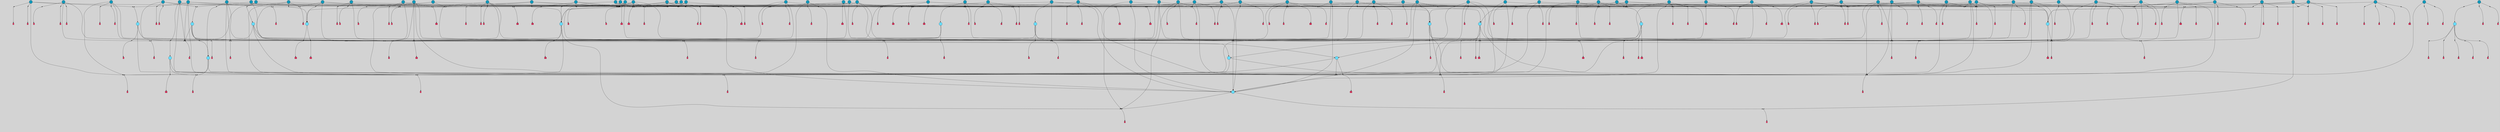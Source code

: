 // File exported with GEGELATI v1.3.1
// On the 2024-04-08 17:21:15
// With the File::TPGGraphDotExporter
digraph{
	graph[pad = "0.212, 0.055" bgcolor = lightgray]
	node[shape=circle style = filled label = ""]
		T3 [fillcolor="#66ddff"]
		T4 [fillcolor="#66ddff"]
		T7 [fillcolor="#66ddff"]
		T9 [fillcolor="#66ddff"]
		T11 [fillcolor="#66ddff"]
		T24 [fillcolor="#66ddff"]
		T27 [fillcolor="#66ddff"]
		T54 [fillcolor="#66ddff"]
		T65 [fillcolor="#66ddff"]
		T82 [fillcolor="#1199bb"]
		T90 [fillcolor="#66ddff"]
		T91 [fillcolor="#1199bb"]
		T95 [fillcolor="#1199bb"]
		T106 [fillcolor="#66ddff"]
		T111 [fillcolor="#1199bb"]
		T116 [fillcolor="#1199bb"]
		T129 [fillcolor="#66ddff"]
		T130 [fillcolor="#66ddff"]
		T131 [fillcolor="#1199bb"]
		T148 [fillcolor="#1199bb"]
		T159 [fillcolor="#1199bb"]
		T164 [fillcolor="#66ddff"]
		T176 [fillcolor="#1199bb"]
		T180 [fillcolor="#1199bb"]
		T184 [fillcolor="#1199bb"]
		T186 [fillcolor="#1199bb"]
		T194 [fillcolor="#1199bb"]
		T195 [fillcolor="#1199bb"]
		T198 [fillcolor="#1199bb"]
		T201 [fillcolor="#1199bb"]
		T202 [fillcolor="#1199bb"]
		T204 [fillcolor="#1199bb"]
		T207 [fillcolor="#66ddff"]
		T210 [fillcolor="#1199bb"]
		T211 [fillcolor="#1199bb"]
		T212 [fillcolor="#66ddff"]
		T213 [fillcolor="#1199bb"]
		T218 [fillcolor="#1199bb"]
		T219 [fillcolor="#1199bb"]
		T220 [fillcolor="#1199bb"]
		T222 [fillcolor="#1199bb"]
		T224 [fillcolor="#1199bb"]
		T225 [fillcolor="#1199bb"]
		T228 [fillcolor="#1199bb"]
		T123 [fillcolor="#1199bb"]
		T229 [fillcolor="#1199bb"]
		T230 [fillcolor="#1199bb"]
		T235 [fillcolor="#1199bb"]
		T236 [fillcolor="#1199bb"]
		T238 [fillcolor="#1199bb"]
		T239 [fillcolor="#1199bb"]
		T240 [fillcolor="#66ddff"]
		T242 [fillcolor="#1199bb"]
		T243 [fillcolor="#1199bb"]
		T245 [fillcolor="#1199bb"]
		T246 [fillcolor="#1199bb"]
		T247 [fillcolor="#1199bb"]
		T248 [fillcolor="#1199bb"]
		T249 [fillcolor="#1199bb"]
		T251 [fillcolor="#1199bb"]
		T252 [fillcolor="#1199bb"]
		T253 [fillcolor="#1199bb"]
		T255 [fillcolor="#1199bb"]
		T256 [fillcolor="#1199bb"]
		T257 [fillcolor="#1199bb"]
		T259 [fillcolor="#1199bb"]
		T260 [fillcolor="#1199bb"]
		T261 [fillcolor="#1199bb"]
		T262 [fillcolor="#1199bb"]
		T263 [fillcolor="#1199bb"]
		T265 [fillcolor="#1199bb"]
		T266 [fillcolor="#1199bb"]
		T267 [fillcolor="#1199bb"]
		T268 [fillcolor="#1199bb"]
		T269 [fillcolor="#1199bb"]
		T270 [fillcolor="#1199bb"]
		T271 [fillcolor="#1199bb"]
		T272 [fillcolor="#1199bb"]
		T273 [fillcolor="#1199bb"]
		T274 [fillcolor="#1199bb"]
		T275 [fillcolor="#1199bb"]
		T276 [fillcolor="#1199bb"]
		T277 [fillcolor="#1199bb"]
		T278 [fillcolor="#1199bb"]
		T279 [fillcolor="#1199bb"]
		T280 [fillcolor="#1199bb"]
		T281 [fillcolor="#1199bb"]
		T282 [fillcolor="#1199bb"]
		T283 [fillcolor="#1199bb"]
		T284 [fillcolor="#1199bb"]
		T285 [fillcolor="#1199bb"]
		T286 [fillcolor="#1199bb"]
		T287 [fillcolor="#1199bb"]
		T288 [fillcolor="#1199bb"]
		T289 [fillcolor="#1199bb"]
		T290 [fillcolor="#1199bb"]
		P1239 [fillcolor="#cccccc" shape=point] //6|
		I1239 [shape=box style=invis label="6|1&2|6#1|7&#92;n10|7&2|0#1|5&#92;n9|4&0|1#2|2&#92;n8|6&0|0#1|0&#92;n"]
		P1239 -> I1239[style=invis]
		A1085 [fillcolor="#ff3366" shape=box margin=0.03 width=0 height=0 label="3"]
		T3 -> P1239 -> A1085
		P1240 [fillcolor="#cccccc" shape=point] //3|
		I1240 [shape=box style=invis label="7|6&2|4#0|2&#92;n10|3&2|7#1|4&#92;n11|6&0|4#0|1&#92;n7|1&0|0#2|6&#92;n7|6&0|3#2|6&#92;n4|0&2|6#0|1&#92;n4|4&2|5#0|2&#92;n4|6&0|4#2|7&#92;n10|0&2|3#1|5&#92;n2|6&0|5#0|2&#92;n1|0&2|3#0|7&#92;n1|6&2|0#0|5&#92;n6|2&0|1#0|7&#92;n9|2&0|3#2|7&#92;n5|3&0|6#0|6&#92;n1|7&2|5#2|3&#92;n8|1&2|7#0|6&#92;n1|0&2|5#2|1&#92;n7|1&2|2#2|5&#92;n7|4&2|6#0|3&#92;n"]
		P1240 -> I1240[style=invis]
		A1086 [fillcolor="#ff3366" shape=box margin=0.03 width=0 height=0 label="4"]
		T3 -> P1240 -> A1086
		P1241 [fillcolor="#cccccc" shape=point] //7|
		I1241 [shape=box style=invis label="0|2&2|4#2|6&#92;n5|3&0|6#0|1&#92;n4|7&2|6#0|5&#92;n7|6&0|7#0|5&#92;n10|7&2|2#1|1&#92;n"]
		P1241 -> I1241[style=invis]
		A1087 [fillcolor="#ff3366" shape=box margin=0.03 width=0 height=0 label="4"]
		T4 -> P1241 -> A1087
		P1242 [fillcolor="#cccccc" shape=point] //0|
		I1242 [shape=box style=invis label="2|5&0|1#0|6&#92;n6|1&2|2#2|7&#92;n8|0&0|3#1|4&#92;n4|3&2|5#2|4&#92;n8|1&2|4#0|0&#92;n6|6&0|1#2|6&#92;n11|7&2|4#2|5&#92;n6|2&2|4#0|2&#92;n8|5&2|4#2|4&#92;n2|1&2|1#2|2&#92;n2|7&2|5#2|6&#92;n9|7&0|5#0|4&#92;n1|2&0|5#2|6&#92;n4|2&2|3#2|7&#92;n3|3&2|1#0|2&#92;n"]
		P1242 -> I1242[style=invis]
		A1088 [fillcolor="#ff3366" shape=box margin=0.03 width=0 height=0 label="5"]
		T4 -> P1242 -> A1088
		P1243 [fillcolor="#cccccc" shape=point] //-3|
		I1243 [shape=box style=invis label="1|6&2|7#0|7&#92;n10|2&0|7#1|3&#92;n9|6&2|7#2|2&#92;n5|3&0|7#0|7&#92;n1|6&2|3#0|0&#92;n2|3&2|3#2|2&#92;n5|1&2|6#0|6&#92;n"]
		P1243 -> I1243[style=invis]
		A1089 [fillcolor="#ff3366" shape=box margin=0.03 width=0 height=0 label="7"]
		T7 -> P1243 -> A1089
		P1244 [fillcolor="#cccccc" shape=point] //5|
		I1244 [shape=box style=invis label="0|5&2|3#0|1&#92;n0|6&2|1#2|4&#92;n6|2&2|6#0|7&#92;n7|4&0|3#0|1&#92;n5|4&0|7#1|6&#92;n9|1&0|5#2|2&#92;n6|3&2|3#1|7&#92;n11|7&2|4#1|6&#92;n2|5&0|1#0|0&#92;n4|7&0|0#0|2&#92;n6|2&0|6#0|0&#92;n2|1&2|6#2|4&#92;n10|0&2|0#1|0&#92;n6|6&2|4#0|6&#92;n"]
		P1244 -> I1244[style=invis]
		A1090 [fillcolor="#ff3366" shape=box margin=0.03 width=0 height=0 label="8"]
		T7 -> P1244 -> A1090
		P1245 [fillcolor="#cccccc" shape=point] //-6|
		I1245 [shape=box style=invis label="11|1&0|7#2|0&#92;n10|4&0|1#1|0&#92;n4|3&2|4#2|1&#92;n0|5&2|0#0|0&#92;n6|1&0|0#0|3&#92;n8|2&2|0#0|4&#92;n11|4&2|0#1|6&#92;n7|0&2|6#2|3&#92;n5|3&2|6#2|0&#92;n2|0&2|0#0|4&#92;n"]
		P1245 -> I1245[style=invis]
		A1091 [fillcolor="#ff3366" shape=box margin=0.03 width=0 height=0 label="9"]
		T9 -> P1245 -> A1091
		P1246 [fillcolor="#cccccc" shape=point] //2|
		I1246 [shape=box style=invis label="6|3&2|7#1|4&#92;n8|6&0|0#2|5&#92;n2|1&0|2#0|3&#92;n8|7&0|6#0|4&#92;n2|1&2|0#0|1&#92;n0|0&2|2#2|3&#92;n6|6&0|7#2|1&#92;n6|1&0|7#2|6&#92;n5|4&2|7#0|4&#92;n0|3&0|4#2|0&#92;n11|0&2|0#2|5&#92;n4|5&2|5#2|4&#92;n5|7&0|6#0|4&#92;n9|7&2|5#0|3&#92;n5|4&2|1#0|3&#92;n5|3&0|1#1|7&#92;n0|4&0|3#2|5&#92;n"]
		P1246 -> I1246[style=invis]
		A1092 [fillcolor="#ff3366" shape=box margin=0.03 width=0 height=0 label="10"]
		T9 -> P1246 -> A1092
		P1247 [fillcolor="#cccccc" shape=point] //6|
		I1247 [shape=box style=invis label="3|0&2|7#2|2&#92;n3|2&0|4#2|5&#92;n5|1&0|2#1|0&#92;n8|7&0|1#2|0&#92;n8|5&0|3#0|6&#92;n0|2&0|2#2|3&#92;n1|5&2|5#0|5&#92;n5|6&0|6#0|7&#92;n6|7&0|0#2|6&#92;n1|2&2|3#0|0&#92;n7|7&2|3#0|4&#92;n0|7&2|7#0|6&#92;n1|0&2|2#2|7&#92;n4|4&0|1#0|0&#92;n"]
		P1247 -> I1247[style=invis]
		A1093 [fillcolor="#ff3366" shape=box margin=0.03 width=0 height=0 label="11"]
		T11 -> P1247 -> A1093
		P1248 [fillcolor="#cccccc" shape=point] //-4|
		I1248 [shape=box style=invis label="4|1&0|4#2|6&#92;n1|2&2|2#2|0&#92;n1|2&2|0#0|6&#92;n8|4&2|3#2|5&#92;n5|5&2|1#1|0&#92;n"]
		P1248 -> I1248[style=invis]
		A1094 [fillcolor="#ff3366" shape=box margin=0.03 width=0 height=0 label="12"]
		T11 -> P1248 -> A1094
		P1249 [fillcolor="#cccccc" shape=point] //-3|
		I1249 [shape=box style=invis label="8|1&2|3#0|5&#92;n0|6&0|5#0|5&#92;n3|7&2|1#0|6&#92;n3|5&0|1#0|0&#92;n9|5&2|0#0|4&#92;n3|5&0|2#0|3&#92;n10|6&2|4#1|0&#92;n9|4&2|7#2|6&#92;n1|7&2|5#2|2&#92;n"]
		P1249 -> I1249[style=invis]
		A1095 [fillcolor="#ff3366" shape=box margin=0.03 width=0 height=0 label="5"]
		T4 -> P1249 -> A1095
		P1250 [fillcolor="#cccccc" shape=point] //1|
		I1250 [shape=box style=invis label="5|1&0|6#2|7&#92;n2|4&0|4#2|2&#92;n0|6&0|5#0|4&#92;n10|6&2|5#1|6&#92;n9|3&0|1#1|7&#92;n10|3&2|2#1|0&#92;n5|0&0|0#2|1&#92;n11|3&2|3#1|5&#92;n10|3&0|1#1|0&#92;n2|4&0|1#0|1&#92;n0|2&0|3#2|4&#92;n9|2&2|1#2|5&#92;n11|7&2|6#2|6&#92;n"]
		P1250 -> I1250[style=invis]
		T24 -> P1250 -> T7
		P1251 [fillcolor="#cccccc" shape=point] //5|
		I1251 [shape=box style=invis label="3|0&2|0#0|1&#92;n3|0&0|7#0|1&#92;n5|3&0|2#2|6&#92;n4|4&2|4#2|6&#92;n11|2&0|7#1|6&#92;n2|7&2|2#2|5&#92;n9|3&2|6#2|7&#92;n7|7&0|0#0|4&#92;n6|1&2|4#2|3&#92;n5|4&2|0#1|6&#92;n1|3&0|7#0|4&#92;n"]
		P1251 -> I1251[style=invis]
		A1096 [fillcolor="#ff3366" shape=box margin=0.03 width=0 height=0 label="7"]
		T24 -> P1251 -> A1096
		P1252 [fillcolor="#cccccc" shape=point] //-2|
		I1252 [shape=box style=invis label="4|1&0|4#0|3&#92;n4|2&0|5#2|0&#92;n5|5&2|6#0|5&#92;n1|4&0|1#0|2&#92;n6|3&2|7#1|5&#92;n0|4&2|0#0|3&#92;n8|5&2|5#1|2&#92;n10|7&2|7#1|1&#92;n3|4&0|0#2|1&#92;n3|6&2|5#2|5&#92;n8|3&0|1#0|7&#92;n10|0&2|7#1|3&#92;n4|1&2|4#0|1&#92;n9|3&2|0#0|4&#92;n3|6&2|0#0|4&#92;n1|2&0|6#2|1&#92;n4|0&2|1#2|2&#92;n"]
		P1252 -> I1252[style=invis]
		A1097 [fillcolor="#ff3366" shape=box margin=0.03 width=0 height=0 label="14"]
		T24 -> P1252 -> A1097
		P1253 [fillcolor="#cccccc" shape=point] //2|
		I1253 [shape=box style=invis label="9|1&2|3#0|1&#92;n5|2&2|0#2|4&#92;n3|6&2|5#2|7&#92;n7|0&2|5#0|4&#92;n1|2&0|3#0|5&#92;n7|3&2|7#0|0&#92;n"]
		P1253 -> I1253[style=invis]
		A1098 [fillcolor="#ff3366" shape=box margin=0.03 width=0 height=0 label="2"]
		T27 -> P1253 -> A1098
		P1254 [fillcolor="#cccccc" shape=point] //-6|
		I1254 [shape=box style=invis label="7|5&0|4#0|4&#92;n11|0&2|5#2|1&#92;n"]
		P1254 -> I1254[style=invis]
		A1099 [fillcolor="#ff3366" shape=box margin=0.03 width=0 height=0 label="3"]
		T27 -> P1254 -> A1099
		T27 -> P1240
		T27 -> P1242
		P1255 [fillcolor="#cccccc" shape=point] //0|
		I1255 [shape=box style=invis label="4|0&0|3#2|7&#92;n10|2&0|3#1|7&#92;n3|5&0|2#0|3&#92;n4|5&0|0#2|1&#92;n10|7&2|0#1|2&#92;n5|3&2|3#1|6&#92;n9|5&2|0#0|4&#92;n5|4&2|7#0|2&#92;n10|3&2|7#1|4&#92;n7|2&0|1#2|6&#92;n8|6&0|5#0|5&#92;n8|7&2|3#0|5&#92;n2|6&2|4#0|0&#92;n"]
		P1255 -> I1255[style=invis]
		A1100 [fillcolor="#ff3366" shape=box margin=0.03 width=0 height=0 label="5"]
		T27 -> P1255 -> A1100
		P1256 [fillcolor="#cccccc" shape=point] //8|
		I1256 [shape=box style=invis label="9|0&0|1#2|0&#92;n10|1&2|5#1|4&#92;n8|2&2|6#0|4&#92;n2|4&2|5#2|3&#92;n4|2&2|2#0|2&#92;n7|5&0|2#0|0&#92;n8|2&2|1#1|3&#92;n8|7&0|7#2|1&#92;n1|1&0|0#0|7&#92;n5|6&2|5#1|0&#92;n6|6&2|5#0|0&#92;n11|4&0|3#2|6&#92;n4|2&2|4#0|7&#92;n5|6&0|1#2|0&#92;n11|3&0|2#0|7&#92;n"]
		P1256 -> I1256[style=invis]
		A1101 [fillcolor="#ff3366" shape=box margin=0.03 width=0 height=0 label="6"]
		T54 -> P1256 -> A1101
		T54 -> P1251
		P1257 [fillcolor="#cccccc" shape=point] //-10|
		I1257 [shape=box style=invis label="3|6&0|0#0|4&#92;n4|1&2|4#0|1&#92;n5|1&0|1#0|4&#92;n5|5&2|6#0|5&#92;n6|5&0|6#0|3&#92;n11|1&2|0#0|1&#92;n0|7&2|0#0|3&#92;n1|2&0|6#0|1&#92;n8|0&0|4#2|0&#92;n0|4&0|7#2|7&#92;n7|0&2|7#1|3&#92;n3|1&0|5#2|5&#92;n5|1&0|4#0|3&#92;n2|2&0|2#0|0&#92;n8|3&0|1#0|7&#92;n3|0&0|3#0|5&#92;n7|2&0|5#2|0&#92;n6|3&2|7#1|5&#92;n4|7&2|7#2|1&#92;n"]
		P1257 -> I1257[style=invis]
		A1102 [fillcolor="#ff3366" shape=box margin=0.03 width=0 height=0 label="14"]
		T54 -> P1257 -> A1102
		T54 -> P1244
		T65 -> P1241
		T65 -> P1242
		P1258 [fillcolor="#cccccc" shape=point] //7|
		I1258 [shape=box style=invis label="4|0&2|1#2|2&#92;n4|2&0|5#2|0&#92;n5|5&2|6#0|5&#92;n1|4&0|1#0|2&#92;n6|3&2|7#1|5&#92;n0|4&2|0#0|3&#92;n8|5&2|5#1|4&#92;n1|2&0|6#2|1&#92;n3|4&0|0#2|1&#92;n3|6&2|5#2|5&#92;n8|3&0|1#0|7&#92;n10|0&2|2#1|3&#92;n4|1&2|4#0|1&#92;n10|7&2|7#1|1&#92;n4|1&0|4#0|3&#92;n"]
		P1258 -> I1258[style=invis]
		A1103 [fillcolor="#ff3366" shape=box margin=0.03 width=0 height=0 label="14"]
		T65 -> P1258 -> A1103
		P1259 [fillcolor="#cccccc" shape=point] //6|
		I1259 [shape=box style=invis label="7|0&2|5#1|2&#92;n10|6&2|1#1|3&#92;n7|5&0|2#0|7&#92;n10|7&0|1#1|5&#92;n4|6&2|5#0|5&#92;n4|4&0|7#2|7&#92;n"]
		P1259 -> I1259[style=invis]
		A1104 [fillcolor="#ff3366" shape=box margin=0.03 width=0 height=0 label="7"]
		T82 -> P1259 -> A1104
		P1260 [fillcolor="#cccccc" shape=point] //6|
		I1260 [shape=box style=invis label="0|5&2|3#0|1&#92;n0|6&2|1#2|4&#92;n9|1&0|5#2|2&#92;n7|4&0|3#0|1&#92;n5|4&0|7#1|6&#92;n2|5&0|1#0|0&#92;n6|3&2|3#1|7&#92;n11|7&2|4#1|6&#92;n6|2&2|6#0|1&#92;n4|7&0|0#0|2&#92;n6|2&0|6#0|0&#92;n9|1&2|6#2|4&#92;n10|0&2|0#1|0&#92;n6|6&2|4#0|6&#92;n"]
		P1260 -> I1260[style=invis]
		A1105 [fillcolor="#ff3366" shape=box margin=0.03 width=0 height=0 label="8"]
		T82 -> P1260 -> A1105
		T82 -> P1245
		P1261 [fillcolor="#cccccc" shape=point] //-2|
		I1261 [shape=box style=invis label="8|4&2|1#2|5&#92;n4|1&0|7#2|1&#92;n5|7&2|3#2|2&#92;n10|4&2|5#1|7&#92;n10|0&2|6#1|3&#92;n4|5&2|7#0|6&#92;n9|5&2|4#0|4&#92;n2|4&0|5#0|7&#92;n11|1&2|4#2|6&#92;n5|6&0|7#1|2&#92;n2|7&2|7#2|6&#92;n5|2&0|5#1|5&#92;n3|0&0|6#0|2&#92;n4|0&0|4#2|4&#92;n4|4&2|6#0|7&#92;n10|6&2|0#1|4&#92;n9|7&0|3#1|4&#92;n1|4&2|6#0|3&#92;n11|5&2|6#0|3&#92;n0|3&0|5#0|1&#92;n"]
		P1261 -> I1261[style=invis]
		A1106 [fillcolor="#ff3366" shape=box margin=0.03 width=0 height=0 label="13"]
		T90 -> P1261 -> A1106
		P1262 [fillcolor="#cccccc" shape=point] //4|
		I1262 [shape=box style=invis label="7|1&2|6#1|3&#92;n10|1&0|3#1|6&#92;n8|5&2|3#2|1&#92;n11|5&0|0#2|6&#92;n4|1&0|6#0|0&#92;n11|1&0|2#0|3&#92;n2|0&2|1#0|7&#92;n"]
		P1262 -> I1262[style=invis]
		A1107 [fillcolor="#ff3366" shape=box margin=0.03 width=0 height=0 label="2"]
		T90 -> P1262 -> A1107
		P1263 [fillcolor="#cccccc" shape=point] //7|
		I1263 [shape=box style=invis label="10|3&0|1#1|4&#92;n4|6&0|0#0|2&#92;n4|5&0|6#0|0&#92;n4|3&0|6#2|1&#92;n7|0&0|3#1|2&#92;n4|7&0|6#0|5&#92;n7|6&0|7#0|6&#92;n6|6&0|0#0|3&#92;n11|1&0|4#2|5&#92;n10|2&0|3#1|2&#92;n"]
		P1263 -> I1263[style=invis]
		A1108 [fillcolor="#ff3366" shape=box margin=0.03 width=0 height=0 label="4"]
		T90 -> P1263 -> A1108
		T90 -> P1249
		P1264 [fillcolor="#cccccc" shape=point] //-7|
		I1264 [shape=box style=invis label="3|0&2|0#0|1&#92;n1|1&0|2#0|4&#92;n11|2&0|7#1|6&#92;n9|7&0|0#0|4&#92;n3|0&0|7#0|1&#92;n9|3&2|6#2|7&#92;n5|3&0|2#2|6&#92;n6|1&2|4#2|3&#92;n5|4&2|0#1|6&#92;n1|3&0|7#0|7&#92;n"]
		P1264 -> I1264[style=invis]
		A1109 [fillcolor="#ff3366" shape=box margin=0.03 width=0 height=0 label="7"]
		T90 -> P1264 -> A1109
		P1265 [fillcolor="#cccccc" shape=point] //-5|
		I1265 [shape=box style=invis label="10|6&2|5#1|6&#92;n9|3&0|1#1|7&#92;n2|4&0|1#0|1&#92;n11|3&0|7#1|6&#92;n5|1&0|6#2|7&#92;n8|0&0|0#0|1&#92;n0|6&0|7#0|4&#92;n6|7&2|6#2|6&#92;n11|0&2|3#0|5&#92;n"]
		P1265 -> I1265[style=invis]
		T91 -> P1265 -> T7
		P1266 [fillcolor="#cccccc" shape=point] //-2|
		I1266 [shape=box style=invis label="3|0&2|0#0|1&#92;n5|3&2|6#2|7&#92;n9|1&0|3#2|5&#92;n5|3&0|2#2|6&#92;n4|4&2|4#2|6&#92;n11|2&0|7#1|6&#92;n2|7&2|2#2|5&#92;n3|0&0|7#0|1&#92;n6|1&2|4#2|3&#92;n5|4&2|0#1|6&#92;n1|3&0|7#0|4&#92;n"]
		P1266 -> I1266[style=invis]
		A1110 [fillcolor="#ff3366" shape=box margin=0.03 width=0 height=0 label="7"]
		T91 -> P1266 -> A1110
		P1267 [fillcolor="#cccccc" shape=point] //9|
		I1267 [shape=box style=invis label="9|0&2|4#1|2&#92;n10|3&0|5#1|7&#92;n"]
		P1267 -> I1267[style=invis]
		A1111 [fillcolor="#ff3366" shape=box margin=0.03 width=0 height=0 label="3"]
		T91 -> P1267 -> A1111
		T91 -> P1262
		P1268 [fillcolor="#cccccc" shape=point] //4|
		I1268 [shape=box style=invis label="4|3&0|6#0|3&#92;n5|7&2|3#2|2&#92;n5|6&0|7#1|2&#92;n1|4&2|6#0|3&#92;n8|4&2|1#2|5&#92;n9|5&2|4#1|4&#92;n2|4&0|5#0|7&#92;n10|0&0|6#1|3&#92;n3|0&0|6#0|2&#92;n2|7&2|7#2|6&#92;n5|2&0|5#1|5&#92;n10|4&2|5#1|7&#92;n4|0&0|4#2|4&#92;n11|1&0|4#2|6&#92;n10|6&2|0#1|4&#92;n9|7&0|3#1|4&#92;n4|5&2|7#0|6&#92;n11|5&2|6#2|3&#92;n0|3&0|5#0|1&#92;n"]
		P1268 -> I1268[style=invis]
		A1112 [fillcolor="#ff3366" shape=box margin=0.03 width=0 height=0 label="13"]
		T95 -> P1268 -> A1112
		P1269 [fillcolor="#cccccc" shape=point] //8|
		I1269 [shape=box style=invis label="9|7&0|5#2|5&#92;n3|3&2|3#0|2&#92;n9|5&2|2#1|0&#92;n2|3&0|6#0|3&#92;n4|4&2|5#2|7&#92;n11|3&2|0#1|5&#92;n6|6&2|1#2|2&#92;n4|6&0|1#2|2&#92;n2|5&2|7#2|2&#92;n7|7&2|2#2|3&#92;n6|5&0|3#2|6&#92;n6|7&0|6#0|2&#92;n"]
		P1269 -> I1269[style=invis]
		A1113 [fillcolor="#ff3366" shape=box margin=0.03 width=0 height=0 label="14"]
		T95 -> P1269 -> A1113
		P1270 [fillcolor="#cccccc" shape=point] //2|
		I1270 [shape=box style=invis label="4|1&0|4#2|6&#92;n5|5&2|1#1|0&#92;n1|0&2|0#0|6&#92;n8|4&2|3#2|5&#92;n"]
		P1270 -> I1270[style=invis]
		T95 -> P1270 -> T11
		P1271 [fillcolor="#cccccc" shape=point] //-9|
		I1271 [shape=box style=invis label="2|0&2|0#2|1&#92;n4|4&2|4#2|6&#92;n9|1&0|3#1|7&#92;n5|3&0|2#2|6&#92;n2|7&2|2#2|5&#92;n5|4&2|0#1|6&#92;n3|0&0|7#0|1&#92;n1|3&0|7#0|4&#92;n11|6&2|2#0|7&#92;n7|7&0|0#0|4&#92;n11|0&0|7#1|6&#92;n9|3&2|6#2|7&#92;n"]
		P1271 -> I1271[style=invis]
		A1114 [fillcolor="#ff3366" shape=box margin=0.03 width=0 height=0 label="7"]
		T95 -> P1271 -> A1114
		P1272 [fillcolor="#cccccc" shape=point] //-8|
		I1272 [shape=box style=invis label="7|5&0|4#2|4&#92;n"]
		P1272 -> I1272[style=invis]
		A1115 [fillcolor="#ff3366" shape=box margin=0.03 width=0 height=0 label="3"]
		T95 -> P1272 -> A1115
		P1273 [fillcolor="#cccccc" shape=point] //-2|
		I1273 [shape=box style=invis label="11|7&2|0#1|7&#92;n4|3&0|1#2|5&#92;n0|4&2|4#2|7&#92;n1|6&0|0#0|4&#92;n4|0&0|0#0|5&#92;n0|6&2|3#2|0&#92;n9|6&2|5#1|3&#92;n0|7&2|1#2|5&#92;n4|4&0|5#0|1&#92;n10|4&0|0#1|0&#92;n"]
		P1273 -> I1273[style=invis]
		A1116 [fillcolor="#ff3366" shape=box margin=0.03 width=0 height=0 label="12"]
		T106 -> P1273 -> A1116
		P1274 [fillcolor="#cccccc" shape=point] //-1|
		I1274 [shape=box style=invis label="1|7&2|1#0|6&#92;n8|1&2|3#0|5&#92;n10|6&2|7#1|0&#92;n1|7&2|5#0|2&#92;n0|3&0|3#2|2&#92;n3|5&0|1#0|0&#92;n3|5&0|2#0|3&#92;n1|5&2|0#0|4&#92;n5|7&2|2#2|5&#92;n4|0&2|3#0|3&#92;n"]
		P1274 -> I1274[style=invis]
		T106 -> P1274 -> T3
		T106 -> P1240
		P1275 [fillcolor="#cccccc" shape=point] //-9|
		I1275 [shape=box style=invis label="10|2&0|7#1|3&#92;n1|0&2|1#0|1&#92;n5|1&2|7#0|7&#92;n0|6&2|7#2|2&#92;n10|3&2|7#1|2&#92;n2|3&2|3#2|2&#92;n"]
		P1275 -> I1275[style=invis]
		A1117 [fillcolor="#ff3366" shape=box margin=0.03 width=0 height=0 label="7"]
		T106 -> P1275 -> A1117
		P1276 [fillcolor="#cccccc" shape=point] //-5|
		I1276 [shape=box style=invis label="0|0&2|3#0|2&#92;n10|5&0|6#1|3&#92;n7|3&0|6#2|3&#92;n3|4&0|6#0|6&#92;n10|5&0|2#1|1&#92;n5|0&0|1#0|3&#92;n6|6&2|5#1|5&#92;n7|4&0|2#1|7&#92;n5|7&0|1#2|5&#92;n1|5&0|0#0|3&#92;n7|5&2|1#2|6&#92;n9|0&0|2#0|0&#92;n4|0&2|4#0|0&#92;n4|6&0|0#2|3&#92;n3|1&0|6#2|5&#92;n7|7&2|1#2|3&#92;n9|4&2|2#0|6&#92;n"]
		P1276 -> I1276[style=invis]
		T111 -> P1276 -> T9
		P1277 [fillcolor="#cccccc" shape=point] //7|
		I1277 [shape=box style=invis label="7|4&2|1#2|0&#92;n4|1&2|4#2|3&#92;n5|0&2|0#2|2&#92;n6|1&2|4#2|6&#92;n"]
		P1277 -> I1277[style=invis]
		A1118 [fillcolor="#ff3366" shape=box margin=0.03 width=0 height=0 label="9"]
		T111 -> P1277 -> A1118
		P1278 [fillcolor="#cccccc" shape=point] //2|
		I1278 [shape=box style=invis label="3|0&2|0#0|1&#92;n11|2&0|7#1|6&#92;n8|7&2|4#0|5&#92;n5|3&0|2#2|6&#92;n4|4&2|4#2|6&#92;n3|0&0|7#0|1&#92;n2|7&2|2#2|5&#92;n9|3&2|6#2|7&#92;n7|7&0|0#0|4&#92;n6|1&2|4#1|3&#92;n5|4&2|0#1|6&#92;n1|3&0|7#0|4&#92;n"]
		P1278 -> I1278[style=invis]
		A1119 [fillcolor="#ff3366" shape=box margin=0.03 width=0 height=0 label="7"]
		T111 -> P1278 -> A1119
		T111 -> P1245
		P1279 [fillcolor="#cccccc" shape=point] //-4|
		I1279 [shape=box style=invis label="9|7&0|0#2|0&#92;n6|6&0|5#2|0&#92;n7|3&0|0#0|4&#92;n3|5&0|3#0|3&#92;n9|1&0|1#1|1&#92;n11|5&2|7#1|5&#92;n1|5&2|5#0|2&#92;n6|0&0|6#2|5&#92;n0|3&2|4#2|5&#92;n1|6&2|5#2|2&#92;n9|5&2|1#2|2&#92;n"]
		P1279 -> I1279[style=invis]
		T116 -> P1279 -> T9
		P1280 [fillcolor="#cccccc" shape=point] //4|
		I1280 [shape=box style=invis label="9|2&0|6#2|1&#92;n11|5&0|1#2|0&#92;n2|4&0|4#2|1&#92;n5|0&2|4#0|2&#92;n"]
		P1280 -> I1280[style=invis]
		A1120 [fillcolor="#ff3366" shape=box margin=0.03 width=0 height=0 label="3"]
		T116 -> P1280 -> A1120
		P1281 [fillcolor="#cccccc" shape=point] //-2|
		I1281 [shape=box style=invis label="5|2&2|0#2|4&#92;n9|1&2|3#0|1&#92;n3|6&2|5#2|7&#92;n7|0&2|1#0|4&#92;n1|2&0|3#0|5&#92;n7|3&2|7#0|0&#92;n"]
		P1281 -> I1281[style=invis]
		A1121 [fillcolor="#ff3366" shape=box margin=0.03 width=0 height=0 label="2"]
		T116 -> P1281 -> A1121
		T116 -> P1240
		T116 -> P1255
		T129 -> P1256
		T129 -> P1251
		P1282 [fillcolor="#cccccc" shape=point] //10|
		I1282 [shape=box style=invis label="4|5&2|7#2|1&#92;n1|7&2|3#0|6&#92;n3|5&2|2#0|3&#92;n10|3&0|7#1|4&#92;n7|1&0|4#2|6&#92;n10|2&0|3#1|7&#92;n9|5&2|0#0|4&#92;n4|0&0|3#2|7&#92;n11|4&2|6#1|2&#92;n5|4&2|7#0|2&#92;n2|6&2|4#0|0&#92;n6|5&0|7#2|1&#92;n5|3&2|3#1|6&#92;n10|7&2|0#1|2&#92;n"]
		P1282 -> I1282[style=invis]
		A1122 [fillcolor="#ff3366" shape=box margin=0.03 width=0 height=0 label="5"]
		T129 -> P1282 -> A1122
		P1283 [fillcolor="#cccccc" shape=point] //5|
		I1283 [shape=box style=invis label="9|4&2|3#1|3&#92;n0|4&2|4#0|5&#92;n6|1&2|6#2|5&#92;n4|0&0|5#2|0&#92;n"]
		P1283 -> I1283[style=invis]
		A1123 [fillcolor="#ff3366" shape=box margin=0.03 width=0 height=0 label="7"]
		T129 -> P1283 -> A1123
		P1284 [fillcolor="#cccccc" shape=point] //6|
		I1284 [shape=box style=invis label="9|4&2|7#0|6&#92;n8|4&0|1#1|0&#92;n1|3&0|0#2|1&#92;n2|4&0|6#2|2&#92;n5|1&2|5#0|7&#92;n3|0&0|3#2|6&#92;n2|2&2|6#0|2&#92;n8|4&0|4#2|2&#92;n5|1&2|4#0|3&#92;n9|4&0|6#0|6&#92;n5|0&2|2#1|5&#92;n11|7&0|0#1|1&#92;n0|4&0|3#0|3&#92;n7|7&2|4#2|5&#92;n1|5&0|1#2|1&#92;n"]
		P1284 -> I1284[style=invis]
		A1124 [fillcolor="#ff3366" shape=box margin=0.03 width=0 height=0 label="1"]
		T129 -> P1284 -> A1124
		T130 -> P1265
		T130 -> P1267
		T130 -> P1262
		P1285 [fillcolor="#cccccc" shape=point] //-10|
		I1285 [shape=box style=invis label="8|4&0|2#0|1&#92;n5|3&2|6#2|7&#92;n3|1&2|7#0|6&#92;n4|7&0|4#0|2&#92;n1|7&2|6#0|4&#92;n10|5&2|1#1|5&#92;n4|0&0|7#0|7&#92;n6|6&0|0#0|1&#92;n10|4&2|1#1|0&#92;n"]
		P1285 -> I1285[style=invis]
		A1125 [fillcolor="#ff3366" shape=box margin=0.03 width=0 height=0 label="5"]
		T130 -> P1285 -> A1125
		P1286 [fillcolor="#cccccc" shape=point] //6|
		I1286 [shape=box style=invis label="10|4&2|6#1|2&#92;n8|4&0|1#1|0&#92;n0|4&2|6#0|0&#92;n8|4&2|5#2|1&#92;n7|5&2|5#1|0&#92;n3|6&0|6#2|2&#92;n1|7&0|7#0|5&#92;n2|0&0|7#2|4&#92;n2|6&2|2#0|0&#92;n0|7&2|7#0|7&#92;n11|6&0|4#2|2&#92;n5|5&0|0#0|1&#92;n10|1&0|0#1|0&#92;n7|3&0|1#2|5&#92;n9|2&2|7#1|5&#92;n9|4&2|6#2|7&#92;n1|6&2|4#2|2&#92;n3|3&2|2#0|7&#92;n1|6&2|0#0|0&#92;n6|4&2|6#1|0&#92;n"]
		P1286 -> I1286[style=invis]
		A1126 [fillcolor="#ff3366" shape=box margin=0.03 width=0 height=0 label="1"]
		T131 -> P1286 -> A1126
		P1287 [fillcolor="#cccccc" shape=point] //9|
		I1287 [shape=box style=invis label="11|0&2|0#1|1&#92;n3|6&0|6#0|0&#92;n1|4&0|0#2|4&#92;n7|5&2|2#1|3&#92;n11|7&2|6#1|7&#92;n5|2&0|6#1|5&#92;n9|5&0|6#0|3&#92;n2|2&2|7#0|5&#92;n9|3&2|2#2|0&#92;n11|0&2|7#0|1&#92;n1|1&2|0#0|1&#92;n6|6&0|6#1|2&#92;n9|7&0|1#0|3&#92;n2|0&2|4#2|5&#92;n2|4&2|2#0|0&#92;n6|1&2|1#1|7&#92;n10|7&2|5#1|6&#92;n11|5&2|7#2|4&#92;n"]
		P1287 -> I1287[style=invis]
		A1127 [fillcolor="#ff3366" shape=box margin=0.03 width=0 height=0 label="1"]
		T131 -> P1287 -> A1127
		T131 -> P1254
		P1288 [fillcolor="#cccccc" shape=point] //5|
		I1288 [shape=box style=invis label="3|0&0|0#0|1&#92;n5|6&0|4#0|3&#92;n4|4&2|4#2|6&#92;n11|2&0|7#1|6&#92;n2|7&2|2#2|5&#92;n9|3&2|6#2|7&#92;n7|7&0|0#0|4&#92;n6|1&2|4#2|3&#92;n5|4&2|0#1|6&#92;n5|3&0|2#2|6&#92;n1|3&0|7#0|4&#92;n"]
		P1288 -> I1288[style=invis]
		A1128 [fillcolor="#ff3366" shape=box margin=0.03 width=0 height=0 label="7"]
		T131 -> P1288 -> A1128
		T131 -> P1283
		P1289 [fillcolor="#cccccc" shape=point] //-1|
		I1289 [shape=box style=invis label="11|7&2|0#1|7&#92;n1|5&2|4#2|4&#92;n4|3&0|1#0|5&#92;n1|6&0|0#0|4&#92;n8|6&2|4#0|0&#92;n4|0&0|0#0|5&#92;n10|4&2|0#1|0&#92;n9|6&2|5#1|3&#92;n0|7&2|1#0|5&#92;n0|6&2|3#2|0&#92;n4|4&0|5#0|1&#92;n"]
		P1289 -> I1289[style=invis]
		A1129 [fillcolor="#ff3366" shape=box margin=0.03 width=0 height=0 label="12"]
		T148 -> P1289 -> A1129
		P1290 [fillcolor="#cccccc" shape=point] //1|
		I1290 [shape=box style=invis label="2|2&2|3#0|2&#92;n2|2&0|5#2|5&#92;n8|4&0|1#1|0&#92;n9|7&0|6#0|3&#92;n5|1&2|2#0|7&#92;n10|7&0|7#1|3&#92;n7|7&2|4#2|5&#92;n5|5&0|2#2|1&#92;n2|6&2|2#0|0&#92;n9|3&2|2#2|0&#92;n0|6&0|6#2|2&#92;n7|7&0|1#2|3&#92;n3|6&0|1#0|5&#92;n1|5&0|1#2|7&#92;n"]
		P1290 -> I1290[style=invis]
		A1130 [fillcolor="#ff3366" shape=box margin=0.03 width=0 height=0 label="1"]
		T148 -> P1290 -> A1130
		P1291 [fillcolor="#cccccc" shape=point] //-9|
		I1291 [shape=box style=invis label="4|7&2|6#0|5&#92;n11|3&0|2#2|6&#92;n10|2&2|4#1|6&#92;n3|0&2|6#2|7&#92;n4|3&0|5#0|7&#92;n2|3&0|7#0|7&#92;n10|6&0|7#1|5&#92;n10|1&2|2#1|1&#92;n1|7&0|3#2|6&#92;n"]
		P1291 -> I1291[style=invis]
		A1131 [fillcolor="#ff3366" shape=box margin=0.03 width=0 height=0 label="4"]
		T148 -> P1291 -> A1131
		P1292 [fillcolor="#cccccc" shape=point] //7|
		I1292 [shape=box style=invis label="7|2&0|4#1|3&#92;n7|7&0|0#0|4&#92;n4|4&2|4#2|6&#92;n2|3&2|2#2|5&#92;n8|0&0|2#2|1&#92;n9|3&2|6#2|7&#92;n6|4&2|4#2|3&#92;n3|3&2|0#0|1&#92;n6|4&2|0#1|6&#92;n5|3&0|7#0|4&#92;n"]
		P1292 -> I1292[style=invis]
		A1132 [fillcolor="#ff3366" shape=box margin=0.03 width=0 height=0 label="7"]
		T148 -> P1292 -> A1132
		P1293 [fillcolor="#cccccc" shape=point] //-6|
		I1293 [shape=box style=invis label="9|0&2|0#0|1&#92;n3|2&0|2#0|3&#92;n5|4&0|5#1|7&#92;n2|1&0|4#0|3&#92;n9|2&2|0#2|4&#92;n7|6&0|4#0|2&#92;n2|3&0|6#2|6&#92;n1|2&0|3#2|0&#92;n"]
		P1293 -> I1293[style=invis]
		T148 -> P1293 -> T54
		P1294 [fillcolor="#cccccc" shape=point] //7|
		I1294 [shape=box style=invis label="7|0&2|1#2|0&#92;n9|7&2|1#1|7&#92;n8|2&0|1#1|0&#92;n6|6&0|2#1|1&#92;n2|2&0|5#0|0&#92;n5|7&0|0#2|1&#92;n5|1&2|5#1|5&#92;n4|7&2|4#2|3&#92;n10|5&2|2#1|5&#92;n1|3&2|2#2|0&#92;n10|2&2|6#1|5&#92;n"]
		P1294 -> I1294[style=invis]
		A1133 [fillcolor="#ff3366" shape=box margin=0.03 width=0 height=0 label="1"]
		T159 -> P1294 -> A1133
		P1295 [fillcolor="#cccccc" shape=point] //7|
		I1295 [shape=box style=invis label="7|4&2|7#0|4&#92;n4|6&0|1#2|5&#92;n2|1&2|3#0|0&#92;n4|3&2|0#0|1&#92;n0|0&2|7#2|7&#92;n7|7&0|5#2|3&#92;n5|0&2|1#2|2&#92;n10|0&0|4#1|2&#92;n4|4&0|7#0|0&#92;n6|7&0|2#0|1&#92;n1|4&2|5#0|4&#92;n"]
		P1295 -> I1295[style=invis]
		A1134 [fillcolor="#ff3366" shape=box margin=0.03 width=0 height=0 label="0"]
		T159 -> P1295 -> A1134
		P1296 [fillcolor="#cccccc" shape=point] //5|
		I1296 [shape=box style=invis label="0|5&2|3#0|1&#92;n0|6&2|1#2|4&#92;n6|2&2|6#0|7&#92;n9|0&2|7#1|1&#92;n7|4&0|3#0|1&#92;n11|7&2|4#1|6&#92;n9|1&0|5#2|2&#92;n5|4&0|7#1|6&#92;n2|5&0|1#0|0&#92;n4|7&0|0#0|2&#92;n6|2&0|6#0|0&#92;n2|1&2|6#2|4&#92;n10|0&0|0#1|0&#92;n6|6&2|4#0|6&#92;n"]
		P1296 -> I1296[style=invis]
		T159 -> P1296 -> T129
		T164 -> P1242
		P1297 [fillcolor="#cccccc" shape=point] //-1|
		I1297 [shape=box style=invis label="6|4&0|4#2|4&#92;n4|5&2|5#2|4&#92;n9|7&2|5#0|3&#92;n3|7&2|6#0|6&#92;n8|7&0|6#0|4&#92;n2|1&2|0#0|1&#92;n8|6&0|0#2|5&#92;n2|1&0|2#0|3&#92;n6|1&0|7#2|6&#92;n6|3&0|1#1|6&#92;n5|4&2|7#0|4&#92;n0|7&0|4#2|0&#92;n11|0&2|0#2|5&#92;n3|7&2|0#2|7&#92;n8|3&2|7#1|4&#92;n5|7&0|6#0|4&#92;n0|0&2|3#2|3&#92;n5|4&2|1#0|3&#92;n0|4&0|3#2|5&#92;n"]
		P1297 -> I1297[style=invis]
		A1135 [fillcolor="#ff3366" shape=box margin=0.03 width=0 height=0 label="10"]
		T164 -> P1297 -> A1135
		P1298 [fillcolor="#cccccc" shape=point] //-7|
		I1298 [shape=box style=invis label="6|1&0|2#0|3&#92;n1|2&0|1#2|0&#92;n10|3&2|2#1|1&#92;n0|1&0|2#0|7&#92;n4|6&2|7#2|4&#92;n6|0&2|7#0|6&#92;n"]
		P1298 -> I1298[style=invis]
		A1136 [fillcolor="#ff3366" shape=box margin=0.03 width=0 height=0 label="7"]
		T164 -> P1298 -> A1136
		P1299 [fillcolor="#cccccc" shape=point] //-6|
		I1299 [shape=box style=invis label="11|7&0|1#0|6&#92;n3|5&0|1#0|3&#92;n1|5&0|5#0|6&#92;n1|7&2|5#2|2&#92;n0|0&0|2#2|2&#92;n4|4&0|1#0|5&#92;n6|4&2|2#0|2&#92;n0|6&2|5#0|5&#92;n0|3&2|2#2|6&#92;n"]
		P1299 -> I1299[style=invis]
		A1137 [fillcolor="#ff3366" shape=box margin=0.03 width=0 height=0 label="5"]
		T164 -> P1299 -> A1137
		T164 -> P1268
		P1300 [fillcolor="#cccccc" shape=point] //3|
		I1300 [shape=box style=invis label="4|7&0|7#2|7&#92;n11|5&2|6#0|2&#92;n5|5&2|6#2|0&#92;n3|2&0|6#0|3&#92;n10|2&2|5#1|5&#92;n9|4&2|3#1|5&#92;n2|5&2|7#2|4&#92;n11|3&2|5#1|0&#92;n7|0&0|7#2|1&#92;n1|2&0|5#0|1&#92;n"]
		P1300 -> I1300[style=invis]
		A1138 [fillcolor="#ff3366" shape=box margin=0.03 width=0 height=0 label="5"]
		T176 -> P1300 -> A1138
		P1301 [fillcolor="#cccccc" shape=point] //2|
		I1301 [shape=box style=invis label="7|1&0|6#0|1&#92;n5|2&2|5#1|6&#92;n10|1&2|1#1|1&#92;n4|7&0|4#2|2&#92;n11|7&0|4#2|7&#92;n5|0&0|5#1|7&#92;n8|2&0|5#2|4&#92;n10|0&2|6#1|6&#92;n5|1&0|1#2|3&#92;n1|6&2|0#0|1&#92;n9|6&2|2#1|4&#92;n3|4&2|3#0|0&#92;n10|1&0|1#1|0&#92;n2|2&0|1#2|1&#92;n3|1&2|7#0|3&#92;n"]
		P1301 -> I1301[style=invis]
		A1139 [fillcolor="#ff3366" shape=box margin=0.03 width=0 height=0 label="10"]
		T176 -> P1301 -> A1139
		T176 -> P1274
		P1302 [fillcolor="#cccccc" shape=point] //-3|
		I1302 [shape=box style=invis label="6|3&2|4#1|4&#92;n5|3&0|1#1|7&#92;n2|1&0|2#2|3&#92;n8|7&0|6#0|4&#92;n2|1&2|0#0|1&#92;n0|0&2|2#2|3&#92;n6|1&0|7#2|6&#92;n5|7&0|2#0|4&#92;n0|3&0|4#2|0&#92;n11|0&2|0#2|5&#92;n6|0&2|0#1|4&#92;n8|6&0|2#2|5&#92;n5|4&2|1#0|3&#92;n9|7&2|5#0|3&#92;n5|4&2|7#0|4&#92;n"]
		P1302 -> I1302[style=invis]
		A1140 [fillcolor="#ff3366" shape=box margin=0.03 width=0 height=0 label="10"]
		T176 -> P1302 -> A1140
		P1303 [fillcolor="#cccccc" shape=point] //4|
		I1303 [shape=box style=invis label="7|1&0|6#0|1&#92;n5|2&2|5#1|6&#92;n10|1&2|1#1|1&#92;n9|6&2|2#1|4&#92;n4|7&0|4#2|2&#92;n9|6&0|4#1|1&#92;n10|0&2|6#1|6&#92;n5|1&0|1#2|3&#92;n1|6&2|0#0|1&#92;n8|2&0|5#2|4&#92;n3|4&2|3#0|0&#92;n10|1&0|5#1|0&#92;n2|2&0|1#2|1&#92;n3|1&2|7#0|3&#92;n"]
		P1303 -> I1303[style=invis]
		A1141 [fillcolor="#ff3366" shape=box margin=0.03 width=0 height=0 label="10"]
		T176 -> P1303 -> A1141
		T180 -> P1287
		T180 -> P1254
		T180 -> P1283
		P1304 [fillcolor="#cccccc" shape=point] //10|
		I1304 [shape=box style=invis label="9|6&0|1#2|4&#92;n8|6&2|5#2|3&#92;n2|6&2|7#2|1&#92;n7|4&2|5#2|0&#92;n2|4&2|4#0|1&#92;n10|5&0|2#1|6&#92;n8|0&2|7#1|1&#92;n"]
		P1304 -> I1304[style=invis]
		T180 -> P1304 -> T24
		P1305 [fillcolor="#cccccc" shape=point] //-9|
		I1305 [shape=box style=invis label="6|0&2|0#0|0&#92;n5|1&0|2#0|4&#92;n10|3&2|0#1|3&#92;n9|4&0|7#2|7&#92;n10|6&2|4#1|0&#92;n3|6&2|0#0|5&#92;n"]
		P1305 -> I1305[style=invis]
		A1142 [fillcolor="#ff3366" shape=box margin=0.03 width=0 height=0 label="5"]
		T180 -> P1305 -> A1142
		T184 -> P1265
		P1306 [fillcolor="#cccccc" shape=point] //-9|
		I1306 [shape=box style=invis label="10|3&0|5#1|7&#92;n9|0&2|4#1|3&#92;n"]
		P1306 -> I1306[style=invis]
		A1143 [fillcolor="#ff3366" shape=box margin=0.03 width=0 height=0 label="3"]
		T184 -> P1306 -> A1143
		P1307 [fillcolor="#cccccc" shape=point] //-6|
		I1307 [shape=box style=invis label="3|5&0|0#0|2&#92;n6|6&2|1#2|6&#92;n4|6&0|1#2|5&#92;n7|1&0|6#1|3&#92;n11|1&2|4#0|5&#92;n1|2&0|1#2|3&#92;n4|3&0|5#2|4&#92;n4|0&0|5#2|0&#92;n8|5&2|4#2|4&#92;n2|4&0|1#0|6&#92;n5|1&2|4#0|0&#92;n3|3&2|1#0|2&#92;n9|7&0|5#0|4&#92;n2|2&0|6#2|0&#92;n7|1&2|2#2|2&#92;n"]
		P1307 -> I1307[style=invis]
		A1144 [fillcolor="#ff3366" shape=box margin=0.03 width=0 height=0 label="5"]
		T184 -> P1307 -> A1144
		P1308 [fillcolor="#cccccc" shape=point] //3|
		I1308 [shape=box style=invis label="7|2&0|2#2|4&#92;n0|4&0|6#2|7&#92;n9|0&0|1#2|2&#92;n8|6&0|0#1|0&#92;n"]
		P1308 -> I1308[style=invis]
		A1145 [fillcolor="#ff3366" shape=box margin=0.03 width=0 height=0 label="3"]
		T184 -> P1308 -> A1145
		T184 -> P1300
		T186 -> P1242
		P1309 [fillcolor="#cccccc" shape=point] //3|
		I1309 [shape=box style=invis label="8|2&2|7#1|7&#92;n10|7&0|7#1|6&#92;n0|3&0|0#2|3&#92;n9|7&2|6#0|3&#92;n4|4&2|1#0|1&#92;n5|6&2|0#1|4&#92;n4|5&0|1#0|2&#92;n0|0&2|0#0|5&#92;n6|1&0|7#0|6&#92;n"]
		P1309 -> I1309[style=invis]
		A1146 [fillcolor="#ff3366" shape=box margin=0.03 width=0 height=0 label="0"]
		T186 -> P1309 -> A1146
		T186 -> P1279
		P1310 [fillcolor="#cccccc" shape=point] //-2|
		I1310 [shape=box style=invis label="1|0&0|3#0|3&#92;n2|7&0|4#0|4&#92;n11|6&2|1#1|4&#92;n6|1&2|5#0|0&#92;n2|0&2|0#0|6&#92;n1|3&2|1#0|4&#92;n"]
		P1310 -> I1310[style=invis]
		A1147 [fillcolor="#ff3366" shape=box margin=0.03 width=0 height=0 label="2"]
		T194 -> P1310 -> A1147
		P1311 [fillcolor="#cccccc" shape=point] //3|
		I1311 [shape=box style=invis label="5|4&2|7#0|4&#92;n0|4&0|3#2|5&#92;n8|6&0|0#2|5&#92;n2|1&0|2#0|3&#92;n9|7&0|6#0|4&#92;n0|0&2|2#2|3&#92;n6|6&0|7#2|1&#92;n6|1&0|7#2|6&#92;n0|3&0|4#2|0&#92;n11|0&2|0#2|5&#92;n4|5&2|5#2|4&#92;n5|3&0|1#1|7&#92;n9|7&2|2#0|3&#92;n5|4&2|1#0|3&#92;n5|0&0|6#0|4&#92;n0|0&0|1#2|0&#92;n"]
		P1311 -> I1311[style=invis]
		A1148 [fillcolor="#ff3366" shape=box margin=0.03 width=0 height=0 label="10"]
		T194 -> P1311 -> A1148
		T194 -> P1274
		P1312 [fillcolor="#cccccc" shape=point] //10|
		I1312 [shape=box style=invis label="6|1&2|4#2|3&#92;n3|0&0|7#0|1&#92;n5|3&0|2#2|6&#92;n4|4&0|4#2|6&#92;n5|4&2|0#1|6&#92;n10|5&0|6#1|5&#92;n2|5&2|1#2|2&#92;n1|3&0|7#0|4&#92;n3|0&2|0#0|1&#92;n11|2&0|5#1|6&#92;n9|3&2|6#2|7&#92;n7|7&0|0#0|4&#92;n"]
		P1312 -> I1312[style=invis]
		A1149 [fillcolor="#ff3366" shape=box margin=0.03 width=0 height=0 label="7"]
		T194 -> P1312 -> A1149
		P1313 [fillcolor="#cccccc" shape=point] //5|
		I1313 [shape=box style=invis label="3|0&2|0#2|1&#92;n3|0&0|7#0|1&#92;n5|3&0|2#2|6&#92;n4|4&2|4#2|6&#92;n5|4&2|0#1|6&#92;n2|7&2|2#2|5&#92;n1|3&0|7#0|4&#92;n11|6&2|2#0|7&#92;n7|7&0|0#0|4&#92;n6|1&2|4#2|3&#92;n11|0&0|7#1|6&#92;n9|3&2|6#2|7&#92;n"]
		P1313 -> I1313[style=invis]
		A1150 [fillcolor="#ff3366" shape=box margin=0.03 width=0 height=0 label="7"]
		T195 -> P1313 -> A1150
		P1314 [fillcolor="#cccccc" shape=point] //4|
		I1314 [shape=box style=invis label="7|1&0|6#0|1&#92;n6|7&2|7#1|7&#92;n10|1&2|1#1|1&#92;n9|6&2|2#1|4&#92;n4|7&0|4#2|2&#92;n9|6&0|5#1|1&#92;n10|0&2|6#1|6&#92;n5|1&0|1#2|3&#92;n10|1&0|5#1|0&#92;n3|4&2|3#0|0&#92;n8|2&0|5#2|4&#92;n1|6&2|0#0|0&#92;n2|3&0|1#2|6&#92;n5|2&2|2#1|6&#92;n2|2&0|1#2|1&#92;n3|1&2|7#0|3&#92;n6|7&2|3#0|4&#92;n"]
		P1314 -> I1314[style=invis]
		A1151 [fillcolor="#ff3366" shape=box margin=0.03 width=0 height=0 label="10"]
		T195 -> P1314 -> A1151
		P1315 [fillcolor="#cccccc" shape=point] //-4|
		I1315 [shape=box style=invis label="0|4&0|0#2|7&#92;n8|5&2|4#2|4&#92;n4|3&2|5#2|4&#92;n11|7&2|2#2|5&#92;n6|5&2|2#2|7&#92;n3|2&0|7#0|7&#92;n3|3&2|1#0|3&#92;n2|6&0|3#2|5&#92;n0|1&2|6#2|2&#92;n8|2&0|0#1|6&#92;n0|7&0|5#0|4&#92;n9|5&0|3#2|7&#92;n2|7&2|5#2|6&#92;n9|0&2|0#0|1&#92;n1|2&2|4#0|2&#92;n"]
		P1315 -> I1315[style=invis]
		T195 -> P1315 -> T27
		T195 -> P1295
		P1316 [fillcolor="#cccccc" shape=point] //-3|
		I1316 [shape=box style=invis label="0|0&2|7#2|7&#92;n4|6&0|2#2|5&#92;n2|1&2|3#0|0&#92;n4|3&2|0#0|1&#92;n7|4&2|7#0|4&#92;n5|0&2|1#2|2&#92;n10|0&0|4#1|2&#92;n4|4&0|7#0|0&#92;n6|7&0|2#0|1&#92;n1|4&2|5#0|4&#92;n"]
		P1316 -> I1316[style=invis]
		A1152 [fillcolor="#ff3366" shape=box margin=0.03 width=0 height=0 label="0"]
		T198 -> P1316 -> A1152
		P1317 [fillcolor="#cccccc" shape=point] //-3|
		I1317 [shape=box style=invis label="3|7&0|0#0|2&#92;n11|5&0|1#1|1&#92;n4|1&0|6#2|6&#92;n4|0&0|1#0|5&#92;n"]
		P1317 -> I1317[style=invis]
		T198 -> P1317 -> T24
		T198 -> P1251
		T198 -> P1281
		P1318 [fillcolor="#cccccc" shape=point] //-9|
		I1318 [shape=box style=invis label="4|1&0|4#2|6&#92;n11|0&2|0#0|6&#92;n8|4&2|3#2|5&#92;n6|0&0|3#0|1&#92;n"]
		P1318 -> I1318[style=invis]
		T198 -> P1318 -> T11
		P1319 [fillcolor="#cccccc" shape=point] //-5|
		I1319 [shape=box style=invis label="7|1&0|6#0|1&#92;n5|2&2|5#1|6&#92;n10|1&2|1#1|1&#92;n9|6&2|2#1|4&#92;n4|7&0|4#2|2&#92;n9|6&0|4#1|1&#92;n3|1&2|7#0|3&#92;n5|1&0|1#2|3&#92;n1|6&2|0#0|1&#92;n8|2&0|5#2|4&#92;n3|4&2|5#0|0&#92;n10|1&0|5#1|0&#92;n2|2&0|1#2|1&#92;n10|0&2|6#1|6&#92;n"]
		P1319 -> I1319[style=invis]
		A1153 [fillcolor="#ff3366" shape=box margin=0.03 width=0 height=0 label="10"]
		T201 -> P1319 -> A1153
		T201 -> P1290
		P1320 [fillcolor="#cccccc" shape=point] //1|
		I1320 [shape=box style=invis label="5|4&0|7#1|6&#92;n0|6&2|1#2|4&#92;n7|4&0|3#0|1&#92;n0|5&2|3#0|1&#92;n9|1&0|5#2|2&#92;n6|3&2|3#1|7&#92;n11|7&2|4#1|6&#92;n2|5&0|1#0|0&#92;n7|5&2|3#1|1&#92;n4|7&0|0#0|2&#92;n6|2&0|6#0|0&#92;n2|1&2|6#2|4&#92;n10|0&2|7#1|0&#92;n6|6&2|4#0|6&#92;n"]
		P1320 -> I1320[style=invis]
		A1154 [fillcolor="#ff3366" shape=box margin=0.03 width=0 height=0 label="8"]
		T201 -> P1320 -> A1154
		T201 -> P1317
		P1321 [fillcolor="#cccccc" shape=point] //9|
		I1321 [shape=box style=invis label="4|3&2|0#0|1&#92;n4|6&0|1#2|5&#92;n2|1&2|3#0|0&#92;n7|4&2|7#0|4&#92;n0|0&2|7#2|7&#92;n11|7&0|5#2|3&#92;n5|0&2|1#2|2&#92;n10|0&0|4#1|2&#92;n4|4&0|7#0|0&#92;n6|7&0|2#0|1&#92;n1|4&2|5#0|4&#92;n"]
		P1321 -> I1321[style=invis]
		A1155 [fillcolor="#ff3366" shape=box margin=0.03 width=0 height=0 label="0"]
		T202 -> P1321 -> A1155
		P1322 [fillcolor="#cccccc" shape=point] //4|
		I1322 [shape=box style=invis label="1|2&0|3#2|7&#92;n3|1&2|3#2|1&#92;n3|2&2|5#2|3&#92;n10|7&0|5#1|6&#92;n8|3&2|2#1|5&#92;n4|2&0|5#2|5&#92;n9|3&2|5#2|6&#92;n10|7&0|0#1|1&#92;n9|2&0|7#1|5&#92;n4|0&2|6#2|0&#92;n0|4&0|7#2|2&#92;n11|1&0|7#1|3&#92;n3|5&0|2#0|3&#92;n5|7&0|5#1|3&#92;n8|3&2|5#0|7&#92;n3|7&2|3#0|4&#92;n3|2&2|2#0|2&#92;n1|3&0|2#0|5&#92;n5|3&0|1#1|3&#92;n0|1&0|7#0|1&#92;n"]
		P1322 -> I1322[style=invis]
		A1156 [fillcolor="#ff3366" shape=box margin=0.03 width=0 height=0 label="11"]
		T202 -> P1322 -> A1156
		T202 -> P1250
		T202 -> P1308
		T204 -> P1270
		T204 -> P1313
		P1323 [fillcolor="#cccccc" shape=point] //-4|
		I1323 [shape=box style=invis label="7|5&2|5#1|5&#92;n9|6&2|3#0|3&#92;n10|6&2|1#1|0&#92;n8|0&0|5#1|3&#92;n6|6&2|5#0|7&#92;n7|5&2|2#0|7&#92;n"]
		P1323 -> I1323[style=invis]
		A1157 [fillcolor="#ff3366" shape=box margin=0.03 width=0 height=0 label="7"]
		T204 -> P1323 -> A1157
		T204 -> P1239
		T207 -> P1294
		T207 -> P1317
		P1324 [fillcolor="#cccccc" shape=point] //5|
		I1324 [shape=box style=invis label="8|1&2|6#0|6&#92;n3|0&0|7#0|1&#92;n11|3&0|2#2|6&#92;n4|4&2|4#2|6&#92;n11|2&0|7#1|6&#92;n2|7&2|2#2|5&#92;n7|7&0|0#0|4&#92;n6|1&2|4#2|3&#92;n5|4&2|0#1|6&#92;n3|0&2|0#0|1&#92;n1|3&0|7#0|4&#92;n"]
		P1324 -> I1324[style=invis]
		A1158 [fillcolor="#ff3366" shape=box margin=0.03 width=0 height=0 label="7"]
		T207 -> P1324 -> A1158
		P1325 [fillcolor="#cccccc" shape=point] //5|
		I1325 [shape=box style=invis label="10|4&2|6#1|2&#92;n8|4&0|1#1|0&#92;n0|4&2|6#0|0&#92;n8|4&2|5#2|1&#92;n7|5&2|5#1|0&#92;n3|6&0|6#2|2&#92;n1|7&0|7#0|5&#92;n2|0&0|7#2|4&#92;n9|4&2|6#2|7&#92;n2|6&2|2#0|0&#92;n11|7&2|7#0|7&#92;n5|5&0|0#0|1&#92;n10|1&0|0#1|0&#92;n7|3&0|1#2|5&#92;n9|2&2|7#1|5&#92;n9|0&2|5#1|2&#92;n1|6&2|4#2|2&#92;n3|3&2|2#0|7&#92;n1|6&2|0#0|0&#92;n6|4&2|6#1|0&#92;n"]
		P1325 -> I1325[style=invis]
		A1159 [fillcolor="#ff3366" shape=box margin=0.03 width=0 height=0 label="1"]
		T207 -> P1325 -> A1159
		P1326 [fillcolor="#cccccc" shape=point] //7|
		I1326 [shape=box style=invis label="6|1&2|6#2|7&#92;n7|0&2|4#2|3&#92;n3|3&0|7#0|6&#92;n5|4&0|2#2|4&#92;n8|5&2|6#2|7&#92;n0|0&2|3#0|3&#92;n5|4&2|4#2|6&#92;n"]
		P1326 -> I1326[style=invis]
		T207 -> P1326 -> T4
		T210 -> P1295
		T210 -> P1251
		T210 -> P1286
		P1327 [fillcolor="#cccccc" shape=point] //2|
		I1327 [shape=box style=invis label="4|5&2|7#2|1&#92;n1|7&2|3#0|6&#92;n3|5&2|2#0|3&#92;n10|3&2|7#1|4&#92;n7|1&0|4#2|6&#92;n4|0&0|3#2|7&#92;n9|5&2|0#0|4&#92;n10|2&0|3#1|7&#92;n11|4&2|6#1|2&#92;n10|3&2|1#1|6&#92;n5|4&2|7#0|2&#92;n2|6&2|4#0|0&#92;n6|5&0|7#2|1&#92;n5|3&2|3#1|6&#92;n10|7&2|0#1|2&#92;n"]
		P1327 -> I1327[style=invis]
		A1160 [fillcolor="#ff3366" shape=box margin=0.03 width=0 height=0 label="5"]
		T210 -> P1327 -> A1160
		T210 -> P1287
		T211 -> P1289
		P1328 [fillcolor="#cccccc" shape=point] //-10|
		I1328 [shape=box style=invis label="9|6&0|2#2|6&#92;n11|0&2|6#1|5&#92;n10|6&0|7#1|5&#92;n3|0&0|6#0|7&#92;n9|4&2|6#0|3&#92;n10|6&2|4#1|6&#92;n"]
		P1328 -> I1328[style=invis]
		A1161 [fillcolor="#ff3366" shape=box margin=0.03 width=0 height=0 label="4"]
		T211 -> P1328 -> A1161
		T211 -> P1292
		T211 -> P1293
		T211 -> P1283
		P1329 [fillcolor="#cccccc" shape=point] //6|
		I1329 [shape=box style=invis label="9|4&2|7#0|6&#92;n8|4&0|1#1|0&#92;n1|3&0|0#2|1&#92;n2|4&0|6#2|2&#92;n5|1&2|5#0|7&#92;n3|0&0|3#2|6&#92;n2|2&2|6#0|2&#92;n8|4&0|4#2|2&#92;n5|1&2|4#0|3&#92;n9|4&0|6#0|6&#92;n5|0&2|2#1|5&#92;n11|7&0|0#1|1&#92;n0|4&0|3#0|3&#92;n7|7&2|4#2|5&#92;n1|5&0|1#2|1&#92;n"]
		P1329 -> I1329[style=invis]
		A1162 [fillcolor="#ff3366" shape=box margin=0.03 width=0 height=0 label="1"]
		T212 -> P1329 -> A1162
		P1330 [fillcolor="#cccccc" shape=point] //5|
		I1330 [shape=box style=invis label="3|0&2|0#0|1&#92;n3|0&0|7#0|1&#92;n5|3&0|2#2|6&#92;n4|4&2|4#2|6&#92;n11|2&0|7#1|6&#92;n2|7&2|2#2|5&#92;n9|3&2|6#2|7&#92;n7|7&0|0#0|4&#92;n6|1&2|4#2|3&#92;n5|4&2|0#1|6&#92;n1|3&0|7#0|4&#92;n"]
		P1330 -> I1330[style=invis]
		A1163 [fillcolor="#ff3366" shape=box margin=0.03 width=0 height=0 label="7"]
		T212 -> P1330 -> A1163
		P1331 [fillcolor="#cccccc" shape=point] //8|
		I1331 [shape=box style=invis label="9|0&0|1#2|0&#92;n10|1&2|5#1|4&#92;n8|2&2|6#0|4&#92;n2|4&2|5#2|3&#92;n4|2&2|2#0|2&#92;n7|5&0|2#0|0&#92;n8|2&2|1#1|3&#92;n8|7&0|7#2|1&#92;n1|1&0|0#0|7&#92;n5|6&2|5#1|0&#92;n6|6&2|5#0|0&#92;n11|4&0|3#2|6&#92;n4|2&2|4#0|7&#92;n5|6&0|1#2|0&#92;n11|3&0|2#0|7&#92;n"]
		P1331 -> I1331[style=invis]
		A1164 [fillcolor="#ff3366" shape=box margin=0.03 width=0 height=0 label="6"]
		T212 -> P1331 -> A1164
		P1332 [fillcolor="#cccccc" shape=point] //5|
		I1332 [shape=box style=invis label="9|4&2|3#1|3&#92;n0|4&2|4#0|5&#92;n6|1&2|6#2|5&#92;n4|0&0|5#2|0&#92;n"]
		P1332 -> I1332[style=invis]
		A1165 [fillcolor="#ff3366" shape=box margin=0.03 width=0 height=0 label="7"]
		T212 -> P1332 -> A1165
		P1333 [fillcolor="#cccccc" shape=point] //5|
		I1333 [shape=box style=invis label="0|5&2|3#0|1&#92;n0|6&2|1#2|4&#92;n6|2&2|6#0|7&#92;n9|0&2|7#1|1&#92;n7|4&0|3#0|1&#92;n11|7&2|4#1|6&#92;n9|1&0|5#2|2&#92;n5|4&0|7#1|6&#92;n2|5&0|1#0|0&#92;n4|7&0|0#0|2&#92;n6|2&0|6#0|0&#92;n2|1&2|6#2|4&#92;n10|0&0|0#1|0&#92;n6|6&2|4#0|6&#92;n"]
		P1333 -> I1333[style=invis]
		T213 -> P1333 -> T212
		P1334 [fillcolor="#cccccc" shape=point] //7|
		I1334 [shape=box style=invis label="7|4&2|7#0|4&#92;n4|6&0|1#2|5&#92;n2|1&2|3#0|0&#92;n4|3&2|0#0|1&#92;n0|0&2|7#2|7&#92;n7|7&0|5#2|3&#92;n5|0&2|1#2|2&#92;n10|0&0|4#1|2&#92;n4|4&0|7#0|0&#92;n6|7&0|2#0|1&#92;n1|4&2|5#0|4&#92;n"]
		P1334 -> I1334[style=invis]
		A1166 [fillcolor="#ff3366" shape=box margin=0.03 width=0 height=0 label="0"]
		T213 -> P1334 -> A1166
		P1335 [fillcolor="#cccccc" shape=point] //10|
		I1335 [shape=box style=invis label="4|5&2|7#2|1&#92;n1|7&2|3#0|6&#92;n3|5&2|2#0|3&#92;n10|3&0|7#1|4&#92;n7|1&0|4#2|6&#92;n10|2&0|3#1|7&#92;n9|5&2|0#0|4&#92;n4|0&0|3#2|7&#92;n11|4&2|6#1|2&#92;n5|4&2|7#0|2&#92;n2|6&2|4#0|0&#92;n6|5&0|7#2|1&#92;n5|3&2|3#1|6&#92;n10|7&2|0#1|2&#92;n"]
		P1335 -> I1335[style=invis]
		A1167 [fillcolor="#ff3366" shape=box margin=0.03 width=0 height=0 label="5"]
		T212 -> P1335 -> A1167
		P1336 [fillcolor="#cccccc" shape=point] //7|
		I1336 [shape=box style=invis label="7|0&2|1#2|0&#92;n9|7&2|1#1|7&#92;n8|2&0|1#1|0&#92;n6|6&0|2#1|1&#92;n2|2&0|5#0|0&#92;n5|7&0|0#2|1&#92;n5|1&2|5#1|5&#92;n4|7&2|4#2|3&#92;n10|5&2|2#1|5&#92;n1|3&2|2#2|0&#92;n10|2&2|6#1|5&#92;n"]
		P1336 -> I1336[style=invis]
		A1168 [fillcolor="#ff3366" shape=box margin=0.03 width=0 height=0 label="1"]
		T213 -> P1336 -> A1168
		T218 -> P1242
		T218 -> P1279
		P1337 [fillcolor="#cccccc" shape=point] //-4|
		I1337 [shape=box style=invis label="0|5&2|3#0|1&#92;n0|6&2|1#2|4&#92;n11|7&2|4#1|6&#92;n7|4&0|3#0|1&#92;n5|4&2|7#1|6&#92;n2|5&0|1#0|0&#92;n6|3&2|3#1|7&#92;n9|1&0|5#2|2&#92;n6|2&2|6#0|1&#92;n7|3&0|6#0|1&#92;n4|7&0|0#0|2&#92;n6|2&0|6#0|0&#92;n9|1&2|6#2|4&#92;n10|0&2|0#1|0&#92;n6|6&2|4#0|6&#92;n"]
		P1337 -> I1337[style=invis]
		A1169 [fillcolor="#ff3366" shape=box margin=0.03 width=0 height=0 label="8"]
		T218 -> P1337 -> A1169
		T218 -> P1250
		P1338 [fillcolor="#cccccc" shape=point] //-8|
		I1338 [shape=box style=invis label="0|4&0|3#2|5&#92;n2|1&0|2#2|3&#92;n8|7&0|6#0|4&#92;n0|4&2|4#0|1&#92;n9|4&2|5#0|3&#92;n0|0&2|7#2|3&#92;n4|5&2|5#2|4&#92;n5|7&0|6#0|4&#92;n5|4&2|7#0|4&#92;n0|3&0|4#2|0&#92;n6|3&2|2#1|4&#92;n11|7&2|0#2|5&#92;n6|1&0|7#2|5&#92;n5|3&0|1#1|7&#92;n2|0&2|0#0|1&#92;n6|6&0|7#2|1&#92;n"]
		P1338 -> I1338[style=invis]
		A1170 [fillcolor="#ff3366" shape=box margin=0.03 width=0 height=0 label="10"]
		T219 -> P1338 -> A1170
		P1339 [fillcolor="#cccccc" shape=point] //-4|
		I1339 [shape=box style=invis label="3|0&2|4#2|6&#92;n8|0&2|3#2|1&#92;n7|1&2|6#1|3&#92;n4|1&0|6#0|0&#92;n2|5&2|1#0|7&#92;n"]
		P1339 -> I1339[style=invis]
		A1171 [fillcolor="#ff3366" shape=box margin=0.03 width=0 height=0 label="2"]
		T219 -> P1339 -> A1171
		P1340 [fillcolor="#cccccc" shape=point] //-3|
		I1340 [shape=box style=invis label="9|6&2|6#1|4&#92;n0|5&0|0#0|2&#92;n6|0&0|5#0|5&#92;n7|1&2|2#2|2&#92;n0|3&0|3#0|7&#92;n0|3&2|2#0|5&#92;n4|4&2|1#2|3&#92;n2|7&2|6#0|4&#92;n10|4&0|3#1|0&#92;n6|2&0|0#0|0&#92;n5|2&2|3#0|2&#92;n9|7&0|5#0|3&#92;n2|7&2|4#2|3&#92;n9|4&0|6#1|5&#92;n"]
		P1340 -> I1340[style=invis]
		A1172 [fillcolor="#ff3366" shape=box margin=0.03 width=0 height=0 label="1"]
		T219 -> P1340 -> A1172
		P1341 [fillcolor="#cccccc" shape=point] //5|
		I1341 [shape=box style=invis label="1|6&2|7#0|7&#92;n9|2&2|7#2|2&#92;n10|2&0|7#1|3&#92;n5|3&0|7#0|7&#92;n7|0&2|7#2|2&#92;n1|6&2|3#0|0&#92;n2|3&2|3#2|2&#92;n"]
		P1341 -> I1341[style=invis]
		A1173 [fillcolor="#ff3366" shape=box margin=0.03 width=0 height=0 label="7"]
		T219 -> P1341 -> A1173
		P1342 [fillcolor="#cccccc" shape=point] //-4|
		I1342 [shape=box style=invis label="0|7&2|5#0|4&#92;n8|5&0|5#2|7&#92;n5|6&0|7#0|4&#92;n7|0&0|5#2|1&#92;n10|6&2|1#1|2&#92;n0|0&2|1#0|6&#92;n8|4&0|5#0|6&#92;n4|2&0|5#2|4&#92;n"]
		P1342 -> I1342[style=invis]
		A1174 [fillcolor="#ff3366" shape=box margin=0.03 width=0 height=0 label="5"]
		T219 -> P1342 -> A1174
		T220 -> P1274
		T220 -> P1240
		P1343 [fillcolor="#cccccc" shape=point] //10|
		I1343 [shape=box style=invis label="10|2&0|7#1|3&#92;n1|0&2|1#0|1&#92;n5|1&2|7#0|7&#92;n2|3&2|3#2|2&#92;n0|0&2|7#2|2&#92;n"]
		P1343 -> I1343[style=invis]
		A1175 [fillcolor="#ff3366" shape=box margin=0.03 width=0 height=0 label="7"]
		T220 -> P1343 -> A1175
		T220 -> P1273
		T220 -> P1262
		P1344 [fillcolor="#cccccc" shape=point] //7|
		I1344 [shape=box style=invis label="3|3&2|7#0|4&#92;n4|3&2|6#0|3&#92;n8|4&0|6#1|2&#92;n5|6&2|3#0|4&#92;n0|7&2|1#0|5&#92;n8|7&2|2#2|5&#92;n9|1&0|0#1|0&#92;n10|1&2|1#1|4&#92;n10|5&0|6#1|7&#92;n5|2&2|3#0|4&#92;n2|0&2|6#2|7&#92;n1|7&0|1#0|7&#92;n"]
		P1344 -> I1344[style=invis]
		A1176 [fillcolor="#ff3366" shape=box margin=0.03 width=0 height=0 label="2"]
		T222 -> P1344 -> A1176
		T222 -> P1272
		T222 -> P1271
		P1345 [fillcolor="#cccccc" shape=point] //-4|
		I1345 [shape=box style=invis label="1|1&0|6#2|6&#92;n10|2&2|6#1|4&#92;n8|0&2|2#2|2&#92;n"]
		P1345 -> I1345[style=invis]
		A1177 [fillcolor="#ff3366" shape=box margin=0.03 width=0 height=0 label="9"]
		T222 -> P1345 -> A1177
		P1346 [fillcolor="#cccccc" shape=point] //-1|
		I1346 [shape=box style=invis label="6|5&2|4#1|4&#92;n0|7&2|6#2|1&#92;n3|5&0|7#2|7&#92;n1|7&0|7#0|4&#92;n1|0&2|0#0|0&#92;n2|1&2|4#0|4&#92;n"]
		P1346 -> I1346[style=invis]
		T224 -> P1346 -> T7
		T224 -> P1266
		T224 -> P1267
		P1347 [fillcolor="#cccccc" shape=point] //8|
		I1347 [shape=box style=invis label="10|3&2|2#1|5&#92;n6|3&0|7#1|3&#92;n0|0&2|0#0|4&#92;n4|0&2|0#0|7&#92;n4|5&0|4#2|2&#92;n0|6&2|0#2|0&#92;n10|3&0|1#1|0&#92;n1|3&2|7#2|2&#92;n8|2&2|0#0|4&#92;n3|7&0|0#0|5&#92;n11|2&0|3#1|4&#92;n6|5&0|1#1|6&#92;n5|0&0|7#0|0&#92;n6|4&2|0#1|6&#92;n"]
		P1347 -> I1347[style=invis]
		A1178 [fillcolor="#ff3366" shape=box margin=0.03 width=0 height=0 label="9"]
		T224 -> P1347 -> A1178
		P1348 [fillcolor="#cccccc" shape=point] //10|
		I1348 [shape=box style=invis label="10|4&2|6#1|2&#92;n8|4&0|1#1|0&#92;n0|4&2|6#0|0&#92;n8|5&2|5#2|1&#92;n2|6&0|2#0|0&#92;n1|7&0|7#0|5&#92;n1|6&2|4#2|2&#92;n7|5&2|5#1|0&#92;n0|7&2|2#0|7&#92;n11|6&0|4#2|2&#92;n5|5&0|0#0|1&#92;n10|1&0|0#1|0&#92;n7|3&0|1#2|5&#92;n3|6&0|6#2|2&#92;n9|4&2|6#2|7&#92;n2|0&0|7#2|4&#92;n3|2&2|1#2|2&#92;n3|3&2|2#0|7&#92;n1|6&2|0#0|0&#92;n6|4&2|6#1|0&#92;n"]
		P1348 -> I1348[style=invis]
		A1179 [fillcolor="#ff3366" shape=box margin=0.03 width=0 height=0 label="1"]
		T225 -> P1348 -> A1179
		P1349 [fillcolor="#cccccc" shape=point] //10|
		I1349 [shape=box style=invis label="6|2&2|2#0|7&#92;n6|1&0|3#2|5&#92;n2|5&2|2#2|5&#92;n7|7&0|0#0|4&#92;n9|6&2|0#0|6&#92;n5|5&0|2#2|6&#92;n6|1&2|7#2|3&#92;n9|3&2|6#2|7&#92;n7|0&2|4#0|1&#92;n2|6&2|4#0|7&#92;n5|4&2|0#2|5&#92;n10|0&2|7#1|2&#92;n"]
		P1349 -> I1349[style=invis]
		A1180 [fillcolor="#ff3366" shape=box margin=0.03 width=0 height=0 label="7"]
		T225 -> P1349 -> A1180
		T225 -> P1315
		T225 -> P1255
		T228 -> P1289
		P1350 [fillcolor="#cccccc" shape=point] //-10|
		I1350 [shape=box style=invis label="1|7&0|1#2|6&#92;n6|5&0|4#0|6&#92;n7|5&2|6#2|2&#92;n11|0&2|2#0|0&#92;n6|0&2|2#1|1&#92;n10|2&2|4#1|6&#92;n11|4&2|6#2|1&#92;n1|1&0|5#2|4&#92;n"]
		P1350 -> I1350[style=invis]
		T228 -> P1350 -> T27
		T228 -> P1292
		T228 -> P1293
		T228 -> P1262
		T123 -> P1338
		T123 -> P1341
		P1351 [fillcolor="#cccccc" shape=point] //10|
		I1351 [shape=box style=invis label="10|1&0|3#1|1&#92;n2|3&0|3#2|0&#92;n6|0&0|5#2|4&#92;n5|6&2|1#1|6&#92;n1|2&2|4#2|0&#92;n5|5&0|1#0|1&#92;n11|0&0|4#2|0&#92;n6|4&0|2#2|4&#92;n10|4&2|7#1|3&#92;n3|0&2|5#0|6&#92;n1|6&2|7#0|7&#92;n8|3&2|6#2|7&#92;n"]
		P1351 -> I1351[style=invis]
		T123 -> P1351 -> T9
		T123 -> P1243
		P1352 [fillcolor="#cccccc" shape=point] //1|
		I1352 [shape=box style=invis label="1|3&0|4#0|3&#92;n8|7&2|6#0|1&#92;n3|3&0|7#0|6&#92;n4|7&2|4#0|4&#92;n3|4&2|1#0|2&#92;n9|4&0|7#2|6&#92;n8|7&2|1#1|5&#92;n6|0&2|0#2|6&#92;n7|4&0|2#0|2&#92;n"]
		P1352 -> I1352[style=invis]
		A1181 [fillcolor="#ff3366" shape=box margin=0.03 width=0 height=0 label="5"]
		T123 -> P1352 -> A1181
		T229 -> P1295
		T229 -> P1322
		T229 -> P1267
		T229 -> P1320
		P1353 [fillcolor="#cccccc" shape=point] //-4|
		I1353 [shape=box style=invis label="1|3&2|2#2|0&#92;n4|6&0|2#0|1&#92;n5|1&2|5#1|3&#92;n4|7&2|4#2|3&#92;n10|5&0|2#1|5&#92;n6|5&0|6#1|0&#92;n11|7&2|1#1|7&#92;n7|1&2|1#2|0&#92;n10|0&2|6#1|5&#92;n"]
		P1353 -> I1353[style=invis]
		T229 -> P1353 -> T130
		P1354 [fillcolor="#cccccc" shape=point] //10|
		I1354 [shape=box style=invis label="5|5&2|1#1|0&#92;n10|0&2|1#1|0&#92;n6|6&0|2#2|7&#92;n4|1&0|4#2|6&#92;n"]
		P1354 -> I1354[style=invis]
		T230 -> P1354 -> T164
		T230 -> P1313
		P1355 [fillcolor="#cccccc" shape=point] //0|
		I1355 [shape=box style=invis label="2|5&0|1#0|6&#92;n6|1&2|2#2|7&#92;n8|0&0|3#1|4&#92;n11|7&2|4#2|5&#92;n8|1&2|4#0|0&#92;n6|6&0|1#2|6&#92;n7|0&2|4#1|0&#92;n4|1&2|5#2|4&#92;n6|2&2|4#0|2&#92;n8|5&2|4#2|4&#92;n2|1&2|1#2|2&#92;n2|7&2|5#2|6&#92;n9|7&0|5#0|4&#92;n1|2&0|5#2|6&#92;n4|2&2|3#2|7&#92;n3|3&2|1#0|2&#92;n"]
		P1355 -> I1355[style=invis]
		A1182 [fillcolor="#ff3366" shape=box margin=0.03 width=0 height=0 label="5"]
		T230 -> P1355 -> A1182
		P1356 [fillcolor="#cccccc" shape=point] //7|
		I1356 [shape=box style=invis label="1|6&2|7#0|7&#92;n9|6&2|7#2|2&#92;n10|2&0|7#1|0&#92;n1|6&2|3#0|0&#92;n5|0&2|2#1|1&#92;n2|3&2|3#2|2&#92;n5|1&2|6#0|6&#92;n"]
		P1356 -> I1356[style=invis]
		T230 -> P1356 -> T90
		T230 -> P1295
		T235 -> P1265
		T235 -> P1266
		P1357 [fillcolor="#cccccc" shape=point] //2|
		I1357 [shape=box style=invis label="9|1&2|3#0|1&#92;n3|6&2|5#2|7&#92;n1|2&0|3#0|5&#92;n7|0&2|5#1|4&#92;n7|3&2|7#0|0&#92;n7|6&2|5#0|7&#92;n"]
		P1357 -> I1357[style=invis]
		A1183 [fillcolor="#ff3366" shape=box margin=0.03 width=0 height=0 label="2"]
		T235 -> P1357 -> A1183
		T235 -> P1281
		P1358 [fillcolor="#cccccc" shape=point] //-3|
		I1358 [shape=box style=invis label="6|3&2|4#1|4&#92;n5|3&0|0#1|7&#92;n2|1&0|2#2|3&#92;n8|7&0|6#0|4&#92;n2|1&2|0#0|1&#92;n6|0&2|0#1|4&#92;n6|1&0|7#2|6&#92;n0|3&0|4#2|0&#92;n11|0&2|0#2|5&#92;n0|0&2|2#2|3&#92;n8|6&0|2#2|5&#92;n5|4&2|1#0|3&#92;n9|7&2|5#0|3&#92;n5|4&2|7#0|4&#92;n"]
		P1358 -> I1358[style=invis]
		A1184 [fillcolor="#ff3366" shape=box margin=0.03 width=0 height=0 label="10"]
		T235 -> P1358 -> A1184
		T236 -> P1341
		P1359 [fillcolor="#cccccc" shape=point] //5|
		I1359 [shape=box style=invis label="6|0&2|1#1|6&#92;n6|0&2|4#0|4&#92;n0|3&0|4#0|0&#92;n"]
		P1359 -> I1359[style=invis]
		A1185 [fillcolor="#ff3366" shape=box margin=0.03 width=0 height=0 label="2"]
		T236 -> P1359 -> A1185
		T236 -> P1274
		P1360 [fillcolor="#cccccc" shape=point] //-10|
		I1360 [shape=box style=invis label="11|7&2|3#0|7&#92;n1|3&0|1#2|1&#92;n1|1&2|5#0|0&#92;n11|6&2|0#2|1&#92;n5|0&0|2#1|5&#92;n2|2&2|6#2|2&#92;n5|5&2|0#1|1&#92;n11|7&2|5#0|0&#92;n9|7&0|7#2|1&#92;n0|1&2|3#0|1&#92;n3|4&0|7#0|6&#92;n10|5&2|6#1|1&#92;n9|4&0|4#1|2&#92;n8|4&0|1#0|0&#92;n8|6&2|3#0|4&#92;n2|4&0|2#2|2&#92;n"]
		P1360 -> I1360[style=invis]
		A1186 [fillcolor="#ff3366" shape=box margin=0.03 width=0 height=0 label="1"]
		T236 -> P1360 -> A1186
		T238 -> P1272
		P1361 [fillcolor="#cccccc" shape=point] //0|
		I1361 [shape=box style=invis label="11|4&2|0#1|6&#92;n10|4&0|1#1|0&#92;n4|3&2|4#2|1&#92;n0|5&2|0#0|0&#92;n5|3&2|6#2|0&#92;n11|1&0|7#2|0&#92;n7|0&2|6#2|3&#92;n5|2&2|0#0|4&#92;n2|0&2|0#0|7&#92;n"]
		P1361 -> I1361[style=invis]
		A1187 [fillcolor="#ff3366" shape=box margin=0.03 width=0 height=0 label="9"]
		T238 -> P1361 -> A1187
		T238 -> P1250
		P1362 [fillcolor="#cccccc" shape=point] //-6|
		I1362 [shape=box style=invis label="7|1&2|2#2|5&#92;n1|0&2|3#0|7&#92;n11|6&0|4#0|1&#92;n10|6&0|3#1|6&#92;n2|4&2|6#0|3&#92;n4|0&2|6#0|1&#92;n4|6&0|4#2|7&#92;n10|0&2|3#1|0&#92;n7|0&2|5#2|1&#92;n1|6&2|0#0|5&#92;n6|2&0|1#0|7&#92;n9|2&0|3#2|7&#92;n5|3&0|6#0|6&#92;n3|0&0|3#2|5&#92;n3|1&0|3#0|5&#92;n1|7&2|5#2|3&#92;n8|1&2|7#0|6&#92;n10|3&2|0#1|4&#92;n7|6&2|4#0|2&#92;n7|1&0|0#2|6&#92;n"]
		P1362 -> I1362[style=invis]
		T238 -> P1362 -> T7
		P1363 [fillcolor="#cccccc" shape=point] //-2|
		I1363 [shape=box style=invis label="4|5&2|7#2|1&#92;n1|7&2|3#0|6&#92;n3|5&2|2#0|3&#92;n10|3&2|7#1|4&#92;n5|1&0|4#2|6&#92;n4|0&0|3#2|7&#92;n9|5&2|0#0|4&#92;n6|5&0|7#2|1&#92;n11|4&2|6#1|2&#92;n10|3&2|1#1|6&#92;n5|4&2|7#0|2&#92;n6|4&2|1#0|7&#92;n2|6&2|4#0|0&#92;n10|2&0|3#1|7&#92;n5|3&2|3#1|6&#92;n10|7&2|0#1|2&#92;n"]
		P1363 -> I1363[style=invis]
		A1188 [fillcolor="#ff3366" shape=box margin=0.03 width=0 height=0 label="5"]
		T238 -> P1363 -> A1188
		P1364 [fillcolor="#cccccc" shape=point] //-2|
		I1364 [shape=box style=invis label="2|7&0|4#0|4&#92;n1|6&2|1#2|4&#92;n2|0&2|0#0|6&#92;n6|1&2|5#0|0&#92;n1|3&2|1#0|4&#92;n"]
		P1364 -> I1364[style=invis]
		A1189 [fillcolor="#ff3366" shape=box margin=0.03 width=0 height=0 label="2"]
		T239 -> P1364 -> A1189
		T239 -> P1274
		P1365 [fillcolor="#cccccc" shape=point] //-4|
		I1365 [shape=box style=invis label="0|6&2|7#2|4&#92;n4|4&0|4#2|6&#92;n3|0&0|7#0|1&#92;n5|3&0|2#2|6&#92;n1|3&0|7#0|1&#92;n5|4&2|0#1|6&#92;n10|5&0|6#1|5&#92;n2|5&2|1#2|2&#92;n6|1&2|4#2|3&#92;n3|0&2|2#0|1&#92;n11|2&0|5#1|6&#92;n9|3&2|6#2|7&#92;n7|7&0|0#0|4&#92;n8|1&0|1#1|5&#92;n"]
		P1365 -> I1365[style=invis]
		A1190 [fillcolor="#ff3366" shape=box margin=0.03 width=0 height=0 label="7"]
		T239 -> P1365 -> A1190
		T239 -> P1282
		P1366 [fillcolor="#cccccc" shape=point] //1|
		I1366 [shape=box style=invis label="9|0&2|2#1|6&#92;n3|1&0|2#0|4&#92;n8|6&2|6#0|0&#92;n"]
		P1366 -> I1366[style=invis]
		A1191 [fillcolor="#ff3366" shape=box margin=0.03 width=0 height=0 label="2"]
		T239 -> P1366 -> A1191
		T240 -> P1294
		P1367 [fillcolor="#cccccc" shape=point] //7|
		I1367 [shape=box style=invis label="7|4&2|7#0|4&#92;n1|4&2|5#0|4&#92;n2|1&2|3#0|0&#92;n4|3&2|0#0|1&#92;n0|0&2|7#2|7&#92;n7|7&0|5#2|3&#92;n5|0&2|1#2|2&#92;n6|6&2|5#0|2&#92;n5|0&0|4#1|2&#92;n4|4&0|7#0|0&#92;n6|7&0|2#0|1&#92;n4|6&0|1#2|5&#92;n"]
		P1367 -> I1367[style=invis]
		A1192 [fillcolor="#ff3366" shape=box margin=0.03 width=0 height=0 label="0"]
		T240 -> P1367 -> A1192
		T240 -> P1317
		P1368 [fillcolor="#cccccc" shape=point] //1|
		I1368 [shape=box style=invis label="3|2&2|4#2|5&#92;n2|5&0|1#0|6&#92;n6|2&2|4#0|2&#92;n3|3&2|1#0|2&#92;n3|3&2|1#2|7&#92;n8|1&2|4#0|2&#92;n4|3&2|5#2|4&#92;n4|2&2|3#2|7&#92;n6|1&2|2#2|7&#92;n9|3&2|7#2|0&#92;n6|7&0|3#0|3&#92;n8|5&2|4#2|4&#92;n9|1&2|0#2|2&#92;n2|7&2|5#2|6&#92;n1|2&0|5#0|6&#92;n6|6&0|1#2|6&#92;n8|0&0|3#1|4&#92;n"]
		P1368 -> I1368[style=invis]
		A1193 [fillcolor="#ff3366" shape=box margin=0.03 width=0 height=0 label="5"]
		T240 -> P1368 -> A1193
		P1369 [fillcolor="#cccccc" shape=point] //4|
		I1369 [shape=box style=invis label="7|1&2|6#1|3&#92;n2|6&0|7#2|4&#92;n8|0&2|3#2|1&#92;n4|0&2|4#2|6&#92;n4|1&0|6#0|0&#92;n2|5&2|1#0|7&#92;n"]
		P1369 -> I1369[style=invis]
		A1194 [fillcolor="#ff3366" shape=box margin=0.03 width=0 height=0 label="2"]
		T242 -> P1369 -> A1194
		T242 -> P1341
		T242 -> P1342
		P1370 [fillcolor="#cccccc" shape=point] //-7|
		I1370 [shape=box style=invis label="9|7&2|6#0|3&#92;n10|7&0|7#1|7&#92;n3|3&0|7#0|1&#92;n8|2&2|7#1|5&#92;n6|1&0|7#0|6&#92;n0|3&0|0#2|3&#92;n4|5&0|1#0|2&#92;n7|4&2|1#0|1&#92;n"]
		P1370 -> I1370[style=invis]
		A1195 [fillcolor="#ff3366" shape=box margin=0.03 width=0 height=0 label="0"]
		T242 -> P1370 -> A1195
		T242 -> P1273
		P1371 [fillcolor="#cccccc" shape=point] //0|
		I1371 [shape=box style=invis label="10|4&2|6#1|2&#92;n8|4&0|1#1|0&#92;n2|6&0|2#0|0&#92;n8|5&2|5#2|1&#92;n3|2&2|1#2|2&#92;n11|6&0|4#2|2&#92;n1|6&2|4#0|2&#92;n7|5&2|5#1|0&#92;n0|7&2|2#0|7&#92;n1|7&0|7#0|5&#92;n5|5&0|0#0|1&#92;n10|1&2|0#1|0&#92;n7|3&0|1#2|5&#92;n3|6&0|2#2|2&#92;n9|4&2|6#2|7&#92;n0|4&2|6#0|0&#92;n2|0&0|7#2|4&#92;n3|3&2|2#0|7&#92;n1|6&2|0#2|0&#92;n6|4&2|6#1|0&#92;n"]
		P1371 -> I1371[style=invis]
		A1196 [fillcolor="#ff3366" shape=box margin=0.03 width=0 height=0 label="1"]
		T243 -> P1371 -> A1196
		T243 -> P1315
		T243 -> P1272
		T245 -> P1244
		T245 -> P1308
		P1372 [fillcolor="#cccccc" shape=point] //1|
		I1372 [shape=box style=invis label="0|7&2|1#0|0&#92;n9|4&0|4#0|2&#92;n9|3&0|4#1|7&#92;n3|2&0|1#2|6&#92;n4|0&0|3#0|7&#92;n9|7&2|1#0|4&#92;n0|3&0|3#2|3&#92;n9|1&0|4#1|4&#92;n1|6&2|1#2|3&#92;n0|6&0|6#0|0&#92;n"]
		P1372 -> I1372[style=invis]
		A1197 [fillcolor="#ff3366" shape=box margin=0.03 width=0 height=0 label="7"]
		T245 -> P1372 -> A1197
		T245 -> P1265
		T246 -> P1313
		T246 -> P1314
		P1373 [fillcolor="#cccccc" shape=point] //7|
		I1373 [shape=box style=invis label="7|4&2|7#0|4&#92;n4|6&0|4#2|5&#92;n6|7&0|2#0|1&#92;n4|2&2|0#0|1&#92;n0|0&2|7#2|7&#92;n10|0&0|4#1|2&#92;n5|0&2|1#2|2&#92;n7|7&0|5#2|3&#92;n4|4&0|7#0|0&#92;n2|1&2|3#0|0&#92;n1|4&2|5#0|4&#92;n"]
		P1373 -> I1373[style=invis]
		A1198 [fillcolor="#ff3366" shape=box margin=0.03 width=0 height=0 label="0"]
		T246 -> P1373 -> A1198
		P1374 [fillcolor="#cccccc" shape=point] //-1|
		I1374 [shape=box style=invis label="8|7&2|4#0|5&#92;n6|0&2|1#1|4&#92;n11|3&0|7#1|6&#92;n5|3&0|2#2|0&#92;n4|4&2|4#2|6&#92;n1|7&2|2#2|2&#92;n11|3&2|6#2|7&#92;n7|7&0|0#0|4&#92;n5|4&2|0#1|6&#92;n6|1&2|4#1|3&#92;n3|0&0|7#0|1&#92;n1|3&0|7#0|4&#92;n"]
		P1374 -> I1374[style=invis]
		A1199 [fillcolor="#ff3366" shape=box margin=0.03 width=0 height=0 label="7"]
		T247 -> P1374 -> A1199
		P1375 [fillcolor="#cccccc" shape=point] //3|
		I1375 [shape=box style=invis label="0|2&0|7#0|2&#92;n6|6&2|2#0|2&#92;n2|5&2|0#2|6&#92;n0|5&2|0#2|0&#92;n11|1&0|4#0|4&#92;n1|0&2|1#2|7&#92;n10|5&0|1#1|5&#92;n7|7&2|5#0|1&#92;n8|1&2|2#1|5&#92;n11|5&2|0#2|3&#92;n4|3&2|6#0|7&#92;n10|4&2|1#1|6&#92;n4|3&2|4#2|1&#92;n6|1&2|0#0|4&#92;n11|1&0|7#2|6&#92;n"]
		P1375 -> I1375[style=invis]
		A1200 [fillcolor="#ff3366" shape=box margin=0.03 width=0 height=0 label="9"]
		T247 -> P1375 -> A1200
		T247 -> P1286
		T247 -> P1349
		T247 -> P1240
		T248 -> P1294
		T248 -> P1251
		T248 -> P1286
		P1376 [fillcolor="#cccccc" shape=point] //4|
		I1376 [shape=box style=invis label="4|3&2|6#0|3&#92;n5|7&2|3#2|2&#92;n5|6&0|7#1|2&#92;n1|4&2|6#0|3&#92;n8|4&2|1#2|5&#92;n9|5&2|4#1|4&#92;n2|4&0|5#0|7&#92;n10|0&0|6#1|3&#92;n3|0&0|6#0|2&#92;n2|7&2|7#2|6&#92;n5|2&0|5#1|5&#92;n11|5&2|6#2|3&#92;n4|0&0|4#2|4&#92;n11|1&0|4#2|6&#92;n10|6&2|0#1|4&#92;n9|7&0|3#1|4&#92;n4|5&2|7#0|6&#92;n10|4&2|5#1|7&#92;n1|5&2|0#2|7&#92;n0|3&0|5#0|1&#92;n"]
		P1376 -> I1376[style=invis]
		T248 -> P1376 -> T106
		T248 -> P1343
		P1377 [fillcolor="#cccccc" shape=point] //8|
		I1377 [shape=box style=invis label="5|4&2|1#1|0&#92;n3|0&0|3#2|0&#92;n3|7&2|2#0|6&#92;n6|6&0|2#2|4&#92;n0|0&0|2#0|6&#92;n"]
		P1377 -> I1377[style=invis]
		T249 -> P1377 -> T164
		T249 -> P1313
		T249 -> P1295
		T249 -> P1251
		T249 -> P1312
		T251 -> P1317
		T251 -> P1324
		P1378 [fillcolor="#cccccc" shape=point] //8|
		I1378 [shape=box style=invis label="5|6&2|1#1|4&#92;n3|3&0|7#0|7&#92;n0|0&2|3#2|3&#92;n2|0&2|7#2|1&#92;n2|7&0|4#2|6&#92;n4|7&2|5#0|0&#92;n5|4&0|2#2|4&#92;n"]
		P1378 -> I1378[style=invis]
		T251 -> P1378 -> T4
		T251 -> P1259
		T251 -> P1251
		T252 -> P1259
		T252 -> P1245
		P1379 [fillcolor="#cccccc" shape=point] //2|
		I1379 [shape=box style=invis label="7|5&0|2#0|0&#92;n1|1&0|5#0|4&#92;n9|0&0|1#2|0&#92;n8|2&2|1#1|3&#92;n8|7&0|7#2|1&#92;n4|2&2|2#0|7&#92;n6|3&2|5#0|0&#92;n11|4&0|3#2|6&#92;n1|1&0|0#0|7&#92;n5|6&0|1#2|0&#92;n3|7&2|5#0|6&#92;n8|4&2|6#0|7&#92;n"]
		P1379 -> I1379[style=invis]
		T252 -> P1379 -> T240
		T252 -> P1259
		T253 -> P1280
		T253 -> P1281
		T253 -> P1240
		T253 -> P1255
		P1380 [fillcolor="#cccccc" shape=point] //5|
		I1380 [shape=box style=invis label="8|5&2|7#2|2&#92;n4|5&0|6#2|4&#92;n8|3&2|4#2|4&#92;n3|0&0|7#0|5&#92;n10|6&0|6#1|2&#92;n5|7&0|2#2|1&#92;n"]
		P1380 -> I1380[style=invis]
		A1201 [fillcolor="#ff3366" shape=box margin=0.03 width=0 height=0 label="7"]
		T253 -> P1380 -> A1201
		T255 -> P1294
		T255 -> P1317
		P1381 [fillcolor="#cccccc" shape=point] //-6|
		I1381 [shape=box style=invis label="2|0&2|7#2|4&#92;n5|5&0|2#0|2&#92;n0|2&2|6#2|1&#92;n8|0&0|3#1|4&#92;n9|0&2|3#0|2&#92;n2|5&2|1#0|6&#92;n3|2&2|4#2|5&#92;n4|3&2|5#0|4&#92;n3|1&2|1#0|0&#92;n11|0&2|0#0|3&#92;n9|3&2|7#2|0&#92;n2|7&2|5#2|6&#92;n3|1&2|0#2|7&#92;n7|0&2|4#1|4&#92;n8|1&2|4#0|2&#92;n4|6&0|1#2|6&#92;n5|1&0|5#0|4&#92;n"]
		P1381 -> I1381[style=invis]
		A1202 [fillcolor="#ff3366" shape=box margin=0.03 width=0 height=0 label="5"]
		T255 -> P1381 -> A1202
		P1382 [fillcolor="#cccccc" shape=point] //-7|
		I1382 [shape=box style=invis label="10|2&0|6#1|3&#92;n5|3&0|7#0|7&#92;n10|6&0|0#1|5&#92;n5|2&0|2#0|1&#92;n1|0&2|7#0|7&#92;n1|6&2|3#0|0&#92;n9|2&2|7#2|2&#92;n7|0&2|7#2|5&#92;n7|0&2|6#0|2&#92;n2|3&2|3#2|2&#92;n"]
		P1382 -> I1382[style=invis]
		A1203 [fillcolor="#ff3366" shape=box margin=0.03 width=0 height=0 label="7"]
		T255 -> P1382 -> A1203
		T255 -> P1249
		T256 -> P1294
		P1383 [fillcolor="#cccccc" shape=point] //1|
		I1383 [shape=box style=invis label="11|5&0|1#1|1&#92;n4|1&2|3#0|6&#92;n4|0&0|1#0|5&#92;n3|7&0|0#2|2&#92;n"]
		P1383 -> I1383[style=invis]
		T256 -> P1383 -> T65
		T256 -> P1251
		T256 -> P1269
		T257 -> P1313
		T257 -> P1315
		T257 -> P1295
		P1384 [fillcolor="#cccccc" shape=point] //-6|
		I1384 [shape=box style=invis label="11|1&0|7#2|3&#92;n5|3&2|6#2|0&#92;n5|7&0|7#2|0&#92;n4|3&2|4#2|1&#92;n11|4&2|0#1|6&#92;n6|1&0|0#0|3&#92;n8|2&2|0#0|4&#92;n0|4&2|0#0|0&#92;n7|0&2|6#2|3&#92;n10|4&0|1#1|0&#92;n2|0&2|0#0|4&#92;n"]
		P1384 -> I1384[style=invis]
		A1204 [fillcolor="#ff3366" shape=box margin=0.03 width=0 height=0 label="9"]
		T257 -> P1384 -> A1204
		T257 -> P1297
		T259 -> P1317
		T259 -> P1368
		P1385 [fillcolor="#cccccc" shape=point] //-8|
		I1385 [shape=box style=invis label="3|6&2|2#2|7&#92;n1|2&0|3#0|5&#92;n9|1&2|3#0|1&#92;n6|2&2|0#2|4&#92;n7|0&2|1#0|4&#92;n8|0&2|0#0|1&#92;n7|3&2|7#0|0&#92;n"]
		P1385 -> I1385[style=invis]
		A1205 [fillcolor="#ff3366" shape=box margin=0.03 width=0 height=0 label="2"]
		T259 -> P1385 -> A1205
		P1386 [fillcolor="#cccccc" shape=point] //5|
		I1386 [shape=box style=invis label="2|2&2|3#0|2&#92;n10|7&0|6#1|4&#92;n0|6&0|6#2|2&#92;n9|3&2|2#2|0&#92;n6|0&0|4#0|2&#92;n9|7&0|6#0|1&#92;n9|5&2|1#2|2&#92;n2|2&0|5#2|5&#92;n8|2&0|7#1|0&#92;n4|6&2|2#0|0&#92;n5|1&2|2#0|7&#92;n1|5&0|1#2|7&#92;n7|7&0|1#2|3&#92;n3|6&0|1#0|5&#92;n10|7&0|7#1|3&#92;n"]
		P1386 -> I1386[style=invis]
		A1206 [fillcolor="#ff3366" shape=box margin=0.03 width=0 height=0 label="1"]
		T259 -> P1386 -> A1206
		T259 -> P1311
		T260 -> P1289
		T260 -> P1291
		T260 -> P1292
		P1387 [fillcolor="#cccccc" shape=point] //2|
		I1387 [shape=box style=invis label="4|1&0|5#0|1&#92;n6|4&0|7#2|4&#92;n10|5&2|6#1|4&#92;n9|2&0|4#2|3&#92;n6|2&2|3#1|7&#92;n8|1&0|2#0|3&#92;n4|0&2|0#0|1&#92;n"]
		P1387 -> I1387[style=invis]
		T260 -> P1387 -> T54
		P1388 [fillcolor="#cccccc" shape=point] //9|
		I1388 [shape=box style=invis label="0|4&0|3#0|5&#92;n11|7&2|3#2|5&#92;n8|7&0|6#0|4&#92;n6|0&0|7#2|5&#92;n9|4&2|5#0|3&#92;n7|2&0|6#2|7&#92;n0|2&2|7#2|3&#92;n0|4&2|4#0|1&#92;n5|7&0|6#0|4&#92;n5|4&2|0#0|4&#92;n2|1&0|2#2|5&#92;n6|3&2|2#1|4&#92;n11|2&0|3#2|7&#92;n"]
		P1388 -> I1388[style=invis]
		A1207 [fillcolor="#ff3366" shape=box margin=0.03 width=0 height=0 label="10"]
		T260 -> P1388 -> A1207
		T261 -> P1289
		T261 -> P1350
		T261 -> P1292
		P1389 [fillcolor="#cccccc" shape=point] //10|
		I1389 [shape=box style=invis label="2|3&0|6#2|6&#92;n1|1&0|6#0|4&#92;n9|2&2|0#2|4&#92;n5|4&0|5#1|7&#92;n3|2&2|2#0|0&#92;n6|0&0|2#2|0&#92;n8|4&0|0#1|1&#92;n9|3&2|0#0|7&#92;n"]
		P1389 -> I1389[style=invis]
		T261 -> P1389 -> T54
		P1390 [fillcolor="#cccccc" shape=point] //8|
		I1390 [shape=box style=invis label="7|0&0|2#1|4&#92;n8|1&2|3#0|5&#92;n0|6&0|5#0|5&#92;n3|7&2|1#0|6&#92;n9|4&2|7#1|6&#92;n1|7&2|5#2|2&#92;n8|5&2|0#0|3&#92;n0|2&0|2#0|0&#92;n3|5&0|2#0|3&#92;n"]
		P1390 -> I1390[style=invis]
		A1208 [fillcolor="#ff3366" shape=box margin=0.03 width=0 height=0 label="5"]
		T261 -> P1390 -> A1208
		T262 -> P1313
		T262 -> P1239
		T262 -> P1245
		P1391 [fillcolor="#cccccc" shape=point] //5|
		I1391 [shape=box style=invis label="6|2&2|2#0|7&#92;n6|3&0|3#2|5&#92;n2|5&2|2#2|5&#92;n7|7&0|0#0|4&#92;n10|3&2|6#1|6&#92;n9|3&2|6#2|7&#92;n5|5&0|2#2|6&#92;n6|1&2|7#2|3&#92;n9|6&2|0#0|6&#92;n7|0&2|4#0|1&#92;n2|6&2|4#0|7&#92;n5|4&2|0#2|5&#92;n10|0&2|7#1|2&#92;n"]
		P1391 -> I1391[style=invis]
		A1209 [fillcolor="#ff3366" shape=box margin=0.03 width=0 height=0 label="7"]
		T262 -> P1391 -> A1209
		T263 -> P1273
		P1392 [fillcolor="#cccccc" shape=point] //-3|
		I1392 [shape=box style=invis label="7|2&2|4#0|2&#92;n4|1&2|6#0|1&#92;n11|6&0|4#0|1&#92;n7|1&0|0#2|6&#92;n6|2&0|1#0|7&#92;n10|3&2|7#1|4&#92;n3|5&2|3#0|1&#92;n4|4&2|5#0|2&#92;n4|6&0|4#2|7&#92;n2|5&0|5#0|2&#92;n10|0&2|3#1|4&#92;n0|1&2|7#0|6&#92;n7|6&0|3#2|6&#92;n1|3&0|6#2|0&#92;n5|3&0|6#0|6&#92;n1|4&2|5#2|3&#92;n1|6&2|0#0|5&#92;n9|2&0|3#2|7&#92;n7|1&2|2#2|5&#92;n"]
		P1392 -> I1392[style=invis]
		T263 -> P1392 -> T207
		T263 -> P1270
		T265 -> P1265
		P1393 [fillcolor="#cccccc" shape=point] //2|
		I1393 [shape=box style=invis label="2|4&0|7#2|1&#92;n1|0&2|4#2|3&#92;n"]
		P1393 -> I1393[style=invis]
		A1210 [fillcolor="#ff3366" shape=box margin=0.03 width=0 height=0 label="3"]
		T265 -> P1393 -> A1210
		T265 -> P1307
		T265 -> P1300
		P1394 [fillcolor="#cccccc" shape=point] //8|
		I1394 [shape=box style=invis label="9|0&0|1#2|0&#92;n10|1&2|5#1|4&#92;n8|2&2|6#0|4&#92;n4|5&0|3#0|1&#92;n2|4&2|5#2|3&#92;n4|2&2|2#0|2&#92;n7|5&0|2#0|0&#92;n8|2&2|1#1|3&#92;n8|7&0|7#2|1&#92;n1|1&0|0#0|7&#92;n5|6&2|5#1|0&#92;n6|3&2|5#0|0&#92;n11|4&0|3#2|6&#92;n1|2&2|4#0|7&#92;n5|6&0|1#2|0&#92;n11|3&0|2#0|7&#92;n"]
		P1394 -> I1394[style=invis]
		A1211 [fillcolor="#ff3366" shape=box margin=0.03 width=0 height=0 label="6"]
		T265 -> P1394 -> A1211
		T266 -> P1290
		T266 -> P1317
		T266 -> P1306
		T266 -> P1324
		P1395 [fillcolor="#cccccc" shape=point] //9|
		I1395 [shape=box style=invis label="6|4&2|0#1|0&#92;n1|7&0|7#0|5&#92;n0|4&2|6#0|0&#92;n4|7&0|5#2|3&#92;n9|7&0|7#1|0&#92;n2|0&0|7#2|4&#92;n3|6&0|6#2|2&#92;n10|1&0|0#1|0&#92;n8|7&2|2#0|7&#92;n7|5&0|6#0|1&#92;n1|6&2|6#0|0&#92;n1|6&2|4#2|6&#92;n2|6&2|2#0|0&#92;n11|6&0|4#2|2&#92;n9|3&2|2#0|7&#92;n5|5&2|0#0|1&#92;n8|4&2|3#2|1&#92;n"]
		P1395 -> I1395[style=invis]
		A1212 [fillcolor="#ff3366" shape=box margin=0.03 width=0 height=0 label="1"]
		T266 -> P1395 -> A1212
		T267 -> P1294
		T267 -> P1295
		T267 -> P1392
		P1396 [fillcolor="#cccccc" shape=point] //5|
		I1396 [shape=box style=invis label="1|6&2|7#0|7&#92;n9|2&2|7#2|3&#92;n10|2&0|7#1|3&#92;n0|0&2|7#2|2&#92;n1|6&2|3#0|0&#92;n2|3&2|3#2|2&#92;n"]
		P1396 -> I1396[style=invis]
		A1213 [fillcolor="#ff3366" shape=box margin=0.03 width=0 height=0 label="7"]
		T267 -> P1396 -> A1213
		P1397 [fillcolor="#cccccc" shape=point] //-6|
		I1397 [shape=box style=invis label="6|0&0|5#2|5&#92;n0|3&2|1#2|1&#92;n"]
		P1397 -> I1397[style=invis]
		A1214 [fillcolor="#ff3366" shape=box margin=0.03 width=0 height=0 label="3"]
		T267 -> P1397 -> A1214
		T268 -> P1289
		T268 -> P1292
		T268 -> P1281
		P1398 [fillcolor="#cccccc" shape=point] //4|
		I1398 [shape=box style=invis label="0|4&2|4#0|3&#92;n3|5&0|3#0|2&#92;n1|0&0|0#0|5&#92;n9|6&2|5#1|3&#92;n0|7&0|6#0|6&#92;n4|4&0|5#0|1&#92;n0|6&2|3#2|0&#92;n8|3&0|7#0|0&#92;n5|7&2|7#1|0&#92;n5|4&2|1#1|2&#92;n0|7&2|1#2|5&#92;n4|5&0|3#0|5&#92;n"]
		P1398 -> I1398[style=invis]
		A1215 [fillcolor="#ff3366" shape=box margin=0.03 width=0 height=0 label="12"]
		T268 -> P1398 -> A1215
		T269 -> P1338
		P1399 [fillcolor="#cccccc" shape=point] //-2|
		I1399 [shape=box style=invis label="0|3&0|2#0|5&#92;n7|4&2|1#0|3&#92;n3|0&0|1#2|7&#92;n8|7&0|4#0|2&#92;n6|1&0|6#1|3&#92;n4|5&0|0#0|2&#92;n6|2&0|0#0|0&#92;n9|0&0|6#2|5&#92;n2|1&0|5#0|6&#92;n9|5&2|3#2|2&#92;n2|3&2|7#0|1&#92;n2|7&2|6#0|4&#92;n6|0&0|5#2|5&#92;n3|3&0|4#2|3&#92;n9|7&0|1#0|3&#92;n11|2&0|2#2|4&#92;n"]
		P1399 -> I1399[style=invis]
		A1216 [fillcolor="#ff3366" shape=box margin=0.03 width=0 height=0 label="1"]
		T269 -> P1399 -> A1216
		T269 -> P1341
		T269 -> P1342
		T269 -> P1347
		P1400 [fillcolor="#cccccc" shape=point] //-6|
		I1400 [shape=box style=invis label="9|7&0|0#2|0&#92;n6|5&0|5#2|0&#92;n3|5&0|3#0|3&#92;n0|3&2|4#2|5&#92;n11|5&2|7#1|5&#92;n1|5&2|5#0|2&#92;n6|0&0|6#2|5&#92;n9|7&0|3#2|0&#92;n7|3&0|0#0|4&#92;n1|6&2|5#2|2&#92;n9|5&0|1#2|2&#92;n"]
		P1400 -> I1400[style=invis]
		T270 -> P1400 -> T9
		T270 -> P1280
		T270 -> P1240
		T270 -> P1245
		T270 -> P1273
		P1401 [fillcolor="#cccccc" shape=point] //-2|
		I1401 [shape=box style=invis label="1|2&0|7#0|5&#92;n3|2&2|5#2|3&#92;n10|7&0|5#1|6&#92;n8|3&2|2#1|5&#92;n5|7&0|5#1|3&#92;n10|3&0|0#1|1&#92;n0|1&0|7#2|1&#92;n4|0&2|6#2|0&#92;n10|3&0|2#1|3&#92;n3|5&0|2#0|3&#92;n10|5&0|6#1|1&#92;n3|7&2|3#2|4&#92;n0|4&0|7#2|2&#92;n3|2&2|2#0|2&#92;n5|3&2|5#0|7&#92;n4|4&2|1#2|4&#92;n1|0&2|3#0|7&#92;n0|2&0|3#2|7&#92;n"]
		P1401 -> I1401[style=invis]
		T271 -> P1401 -> T3
		T271 -> P1250
		T271 -> P1240
		P1402 [fillcolor="#cccccc" shape=point] //2|
		I1402 [shape=box style=invis label="7|3&0|7#0|0&#92;n5|2&2|0#2|4&#92;n3|6&2|5#2|7&#92;n1|0&0|3#0|5&#92;n9|1&0|3#0|1&#92;n"]
		P1402 -> I1402[style=invis]
		A1217 [fillcolor="#ff3366" shape=box margin=0.03 width=0 height=0 label="2"]
		T271 -> P1402 -> A1217
		T271 -> P1255
		T272 -> P1321
		P1403 [fillcolor="#cccccc" shape=point] //1|
		I1403 [shape=box style=invis label="9|6&2|1#2|5&#92;n2|4&0|4#2|2&#92;n0|6&0|5#0|4&#92;n10|6&2|5#1|6&#92;n9|3&0|1#1|7&#92;n10|3&2|2#1|0&#92;n5|0&0|0#2|1&#92;n11|3&2|3#1|5&#92;n10|3&0|1#1|0&#92;n2|4&0|1#0|1&#92;n0|0&2|7#0|0&#92;n0|2&0|3#2|4&#92;n5|1&0|6#2|7&#92;n11|7&2|6#2|6&#92;n"]
		P1403 -> I1403[style=invis]
		T272 -> P1403 -> T7
		P1404 [fillcolor="#cccccc" shape=point] //0|
		I1404 [shape=box style=invis label="1|4&0|7#0|3&#92;n2|2&2|4#0|5&#92;n9|0&2|0#1|5&#92;n"]
		P1404 -> I1404[style=invis]
		A1218 [fillcolor="#ff3366" shape=box margin=0.03 width=0 height=0 label="3"]
		T272 -> P1404 -> A1218
		T272 -> P1313
		T272 -> P1301
		T273 -> P1279
		T273 -> P1280
		T273 -> P1281
		T273 -> P1255
		P1405 [fillcolor="#cccccc" shape=point] //-3|
		I1405 [shape=box style=invis label="5|1&2|7#0|6&#92;n1|0&2|1#0|1&#92;n2|3&2|3#2|2&#92;n2|1&0|3#2|6&#92;n"]
		P1405 -> I1405[style=invis]
		A1219 [fillcolor="#ff3366" shape=box margin=0.03 width=0 height=0 label="7"]
		T273 -> P1405 -> A1219
		T274 -> P1289
		T274 -> P1328
		T274 -> P1283
		T274 -> P1267
		P1406 [fillcolor="#cccccc" shape=point] //0|
		I1406 [shape=box style=invis label="3|7&2|5#0|4&#92;n0|3&0|3#2|7&#92;n10|6&2|1#1|0&#92;n5|6&0|7#2|4&#92;n7|0&0|5#2|1&#92;n0|0&2|1#0|6&#92;n8|4&0|5#0|6&#92;n8|5&0|5#2|7&#92;n"]
		P1406 -> I1406[style=invis]
		A1220 [fillcolor="#ff3366" shape=box margin=0.03 width=0 height=0 label="5"]
		T274 -> P1406 -> A1220
		T275 -> P1313
		P1407 [fillcolor="#cccccc" shape=point] //7|
		I1407 [shape=box style=invis label="7|4&2|7#0|4&#92;n4|6&0|1#2|5&#92;n2|1&2|3#0|0&#92;n4|3&2|0#0|1&#92;n0|0&2|7#2|7&#92;n7|7&0|5#2|3&#92;n9|0&0|4#1|2&#92;n5|0&2|1#2|2&#92;n4|4&0|7#0|0&#92;n6|7&0|2#0|1&#92;n"]
		P1407 -> I1407[style=invis]
		A1221 [fillcolor="#ff3366" shape=box margin=0.03 width=0 height=0 label="0"]
		T275 -> P1407 -> A1221
		T275 -> P1384
		P1408 [fillcolor="#cccccc" shape=point] //-6|
		I1408 [shape=box style=invis label="6|4&0|4#2|0&#92;n11|1&2|2#1|4&#92;n6|5&2|5#2|4&#92;n2|1&2|0#0|1&#92;n0|4&0|4#2|5&#92;n2|1&0|2#0|3&#92;n5|6&2|1#0|3&#92;n9|7&2|5#0|3&#92;n0|4&0|2#0|0&#92;n8|7&0|6#0|4&#92;n11|0&2|3#2|3&#92;n2|4&0|3#0|2&#92;n3|7&2|0#2|0&#92;n11|0&2|0#2|5&#92;n8|0&0|5#0|6&#92;n7|2&2|7#0|2&#92;n3|7&2|6#0|6&#92;n"]
		P1408 -> I1408[style=invis]
		A1222 [fillcolor="#ff3366" shape=box margin=0.03 width=0 height=0 label="10"]
		T275 -> P1408 -> A1222
		T275 -> P1268
		T276 -> P1316
		T276 -> P1317
		T276 -> P1281
		P1409 [fillcolor="#cccccc" shape=point] //3|
		I1409 [shape=box style=invis label="5|1&0|2#0|2&#92;n6|0&2|0#0|6&#92;n4|1&0|4#2|2&#92;n6|0&0|7#0|1&#92;n"]
		P1409 -> I1409[style=invis]
		T276 -> P1409 -> T11
		T276 -> P1312
		P1410 [fillcolor="#cccccc" shape=point] //-3|
		I1410 [shape=box style=invis label="2|6&0|0#0|7&#92;n9|6&2|0#0|6&#92;n3|0&0|5#0|1&#92;n5|5&0|4#0|3&#92;n6|1&2|4#2|3&#92;n2|7&2|2#2|5&#92;n5|3&0|2#2|6&#92;n7|7&0|0#0|4&#92;n5|4&2|0#1|6&#92;n9|3&2|6#2|7&#92;n1|3&0|7#0|4&#92;n"]
		P1410 -> I1410[style=invis]
		A1223 [fillcolor="#ff3366" shape=box margin=0.03 width=0 height=0 label="7"]
		T277 -> P1410 -> A1223
		P1411 [fillcolor="#cccccc" shape=point] //0|
		I1411 [shape=box style=invis label="6|0&0|7#1|0&#92;n0|0&0|5#2|1&#92;n"]
		P1411 -> I1411[style=invis]
		A1224 [fillcolor="#ff3366" shape=box margin=0.03 width=0 height=0 label="3"]
		T277 -> P1411 -> A1224
		T277 -> P1272
		T277 -> P1376
		T277 -> P1249
		T278 -> P1265
		P1412 [fillcolor="#cccccc" shape=point] //2|
		I1412 [shape=box style=invis label="8|0&2|4#0|3&#92;n"]
		P1412 -> I1412[style=invis]
		A1225 [fillcolor="#ff3366" shape=box margin=0.03 width=0 height=0 label="3"]
		T278 -> P1412 -> A1225
		T278 -> P1394
		P1413 [fillcolor="#cccccc" shape=point] //2|
		I1413 [shape=box style=invis label="2|4&2|6#2|5&#92;n1|2&2|4#2|7&#92;n11|0&0|2#1|4&#92;n11|0&0|7#0|0&#92;n7|1&2|1#0|5&#92;n7|3&2|7#0|0&#92;n8|0&2|4#2|2&#92;n10|6&0|5#1|2&#92;n2|5&2|1#2|7&#92;n"]
		P1413 -> I1413[style=invis]
		T278 -> P1413 -> T7
		T279 -> P1280
		T279 -> P1240
		T279 -> P1255
		P1414 [fillcolor="#cccccc" shape=point] //10|
		I1414 [shape=box style=invis label="5|7&0|2#2|1&#92;n8|5&2|7#2|2&#92;n3|0&0|7#0|5&#92;n10|6&0|6#1|2&#92;n6|1&0|6#0|3&#92;n8|3&2|4#2|4&#92;n"]
		P1414 -> I1414[style=invis]
		A1226 [fillcolor="#ff3366" shape=box margin=0.03 width=0 height=0 label="7"]
		T279 -> P1414 -> A1226
		T279 -> P1265
		T280 -> P1284
		P1415 [fillcolor="#cccccc" shape=point] //-2|
		I1415 [shape=box style=invis label="2|4&2|5#2|6&#92;n10|0&2|7#1|7&#92;n"]
		P1415 -> I1415[style=invis]
		T280 -> P1415 -> T27
		T280 -> P1250
		P1416 [fillcolor="#cccccc" shape=point] //6|
		I1416 [shape=box style=invis label="6|3&2|5#1|5&#92;n7|5&2|1#2|6&#92;n1|4&2|2#0|6&#92;n3|7&0|6#2|5&#92;n7|3&2|6#2|5&#92;n1|0&2|5#0|0&#92;n10|5&2|2#1|1&#92;n10|7&0|1#1|6&#92;n11|0&0|6#0|6&#92;n10|5&2|6#1|5&#92;n3|3&0|1#0|3&#92;n11|6&0|7#2|1&#92;n7|4&0|7#2|4&#92;n0|0&2|3#0|0&#92;n"]
		P1416 -> I1416[style=invis]
		T280 -> P1416 -> T9
		T281 -> P1350
		T281 -> P1389
		T281 -> P1390
		P1417 [fillcolor="#cccccc" shape=point] //-7|
		I1417 [shape=box style=invis label="7|3&2|7#0|0&#92;n8|4&2|6#2|6&#92;n3|7&2|2#2|7&#92;n6|2&2|5#2|4&#92;n9|5&0|1#0|6&#92;n0|0&2|2#0|6&#92;n4|0&2|5#0|2&#92;n1|2&0|0#0|5&#92;n9|0&2|3#0|1&#92;n8|0&2|2#0|1&#92;n"]
		P1417 -> I1417[style=invis]
		A1227 [fillcolor="#ff3366" shape=box margin=0.03 width=0 height=0 label="2"]
		T281 -> P1417 -> A1227
		T282 -> P1289
		P1418 [fillcolor="#cccccc" shape=point] //7|
		I1418 [shape=box style=invis label="2|2&0|6#2|2&#92;n0|5&0|6#2|6&#92;n3|3&0|3#0|7&#92;n8|4&2|3#0|7&#92;n0|1&2|7#2|4&#92;n8|2&0|0#0|7&#92;n6|2&2|4#2|3&#92;n5|2&0|1#1|6&#92;n1|0&0|3#0|3&#92;n8|7&2|6#2|7&#92;n7|3&2|2#0|3&#92;n8|3&2|4#1|4&#92;n"]
		P1418 -> I1418[style=invis]
		A1228 [fillcolor="#ff3366" shape=box margin=0.03 width=0 height=0 label="7"]
		T282 -> P1418 -> A1228
		T282 -> P1390
		T282 -> P1270
		P1419 [fillcolor="#cccccc" shape=point] //5|
		I1419 [shape=box style=invis label="0|6&0|5#0|6&#92;n5|1&0|7#2|7&#92;n1|3&0|4#2|0&#92;n3|3&0|2#2|2&#92;n8|1&2|6#1|1&#92;n1|4&2|2#0|5&#92;n3|0&2|7#2|3&#92;n1|1&2|5#0|3&#92;n"]
		P1419 -> I1419[style=invis]
		T282 -> P1419 -> T7
		P1420 [fillcolor="#cccccc" shape=point] //2|
		I1420 [shape=box style=invis label="11|0&2|3#0|7&#92;n10|4&2|5#1|6&#92;n4|7&0|2#2|3&#92;n6|0&2|6#0|6&#92;n9|0&0|7#0|5&#92;n7|2&2|4#1|2&#92;n5|1&2|6#2|7&#92;n"]
		P1420 -> I1420[style=invis]
		T283 -> P1420 -> T7
		P1421 [fillcolor="#cccccc" shape=point] //-2|
		I1421 [shape=box style=invis label="3|0&0|6#0|1&#92;n9|1&0|3#2|5&#92;n9|6&2|2#2|7&#92;n5|3&0|2#2|6&#92;n5|3&2|6#2|7&#92;n11|2&0|7#1|6&#92;n10|7&2|2#1|5&#92;n4|4&2|4#2|6&#92;n6|1&2|4#2|3&#92;n5|4&2|0#1|6&#92;n1|3&0|7#0|4&#92;n"]
		P1421 -> I1421[style=invis]
		A1229 [fillcolor="#ff3366" shape=box margin=0.03 width=0 height=0 label="7"]
		T283 -> P1421 -> A1229
		T283 -> P1251
		T284 -> P1244
		T284 -> P1308
		P1422 [fillcolor="#cccccc" shape=point] //4|
		I1422 [shape=box style=invis label="5|0&0|4#0|3&#92;n7|4&2|1#1|1&#92;n"]
		P1422 -> I1422[style=invis]
		T284 -> P1422 -> T7
		T285 -> P1289
		T285 -> P1292
		P1423 [fillcolor="#cccccc" shape=point] //10|
		I1423 [shape=box style=invis label="2|3&0|6#2|6&#92;n1|1&0|6#0|4&#92;n6|0&0|2#2|0&#92;n5|4&0|5#1|7&#92;n9|2&2|0#2|4&#92;n8|4&2|0#1|1&#92;n9|3&2|0#0|7&#92;n"]
		P1423 -> I1423[style=invis]
		T285 -> P1423 -> T54
		P1424 [fillcolor="#cccccc" shape=point] //-6|
		I1424 [shape=box style=invis label="3|5&2|1#2|6&#92;n0|6&0|5#0|5&#92;n9|3&2|7#2|6&#92;n3|0&0|5#2|4&#92;n7|6&0|4#2|1&#92;n8|7&2|2#2|5&#92;n0|2&0|2#0|5&#92;n9|4&2|7#1|6&#92;n3|5&0|2#0|3&#92;n"]
		P1424 -> I1424[style=invis]
		A1230 [fillcolor="#ff3366" shape=box margin=0.03 width=0 height=0 label="5"]
		T285 -> P1424 -> A1230
		T285 -> P1262
		T286 -> P1338
		T286 -> P1351
		T286 -> P1352
		P1425 [fillcolor="#cccccc" shape=point] //7|
		I1425 [shape=box style=invis label="5|1&2|5#1|3&#92;n8|4&0|5#1|5&#92;n8|4&2|1#1|4&#92;n9|7&2|1#1|7&#92;n1|3&2|2#2|0&#92;n2|2&0|5#0|0&#92;n5|7&0|0#2|1&#92;n7|0&0|1#2|0&#92;n6|6&0|2#1|1&#92;n4|7&2|4#2|3&#92;n"]
		P1425 -> I1425[style=invis]
		A1231 [fillcolor="#ff3366" shape=box margin=0.03 width=0 height=0 label="1"]
		T286 -> P1425 -> A1231
		P1426 [fillcolor="#cccccc" shape=point] //5|
		I1426 [shape=box style=invis label="9|3&2|6#2|7&#92;n5|4&2|4#1|3&#92;n3|0&0|7#0|1&#92;n5|3&0|2#1|6&#92;n4|4&2|4#2|6&#92;n5|4&2|0#1|6&#92;n2|7&2|2#2|5&#92;n1|3&0|7#0|4&#92;n11|6&2|2#0|7&#92;n7|7&0|0#0|4&#92;n6|1&2|4#2|3&#92;n11|0&0|7#1|6&#92;n3|0&2|0#2|1&#92;n"]
		P1426 -> I1426[style=invis]
		A1232 [fillcolor="#ff3366" shape=box margin=0.03 width=0 height=0 label="7"]
		T286 -> P1426 -> A1232
		P1427 [fillcolor="#cccccc" shape=point] //2|
		I1427 [shape=box style=invis label="1|7&0|0#2|1&#92;n11|7&2|0#1|3&#92;n4|3&0|1#0|5&#92;n1|6&2|4#2|4&#92;n8|6&2|4#0|0&#92;n2|7&2|5#2|6&#92;n9|6&2|3#2|2&#92;n10|4&2|0#1|0&#92;n9|0&2|5#1|3&#92;n6|1&2|6#2|7&#92;n4|4&0|5#0|1&#92;n"]
		P1427 -> I1427[style=invis]
		A1233 [fillcolor="#ff3366" shape=box margin=0.03 width=0 height=0 label="12"]
		T287 -> P1427 -> A1233
		T287 -> P1328
		T287 -> P1292
		T287 -> P1293
		T287 -> P1265
		T288 -> P1394
		P1428 [fillcolor="#cccccc" shape=point] //-6|
		I1428 [shape=box style=invis label="10|4&0|1#1|0&#92;n9|3&2|4#2|1&#92;n7|0&2|0#0|4&#92;n6|1&0|0#0|3&#92;n8|3&0|2#0|6&#92;n8|2&2|0#0|4&#92;n11|4&2|0#1|6&#92;n7|0&2|6#2|3&#92;n5|3&2|6#2|0&#92;n11|1&0|7#2|0&#92;n"]
		P1428 -> I1428[style=invis]
		A1234 [fillcolor="#ff3366" shape=box margin=0.03 width=0 height=0 label="9"]
		T288 -> P1428 -> A1234
		P1429 [fillcolor="#cccccc" shape=point] //-10|
		I1429 [shape=box style=invis label="9|5&0|0#1|1&#92;n11|7&0|7#0|2&#92;n10|0&0|2#1|3&#92;n11|1&2|0#1|3&#92;n10|4&0|6#1|0&#92;n0|3&0|4#2|0&#92;n2|0&2|5#2|5&#92;n11|4&2|0#0|6&#92;n5|5&0|5#0|4&#92;n"]
		P1429 -> I1429[style=invis]
		A1235 [fillcolor="#ff3366" shape=box margin=0.03 width=0 height=0 label="7"]
		T288 -> P1429 -> A1235
		P1430 [fillcolor="#cccccc" shape=point] //6|
		I1430 [shape=box style=invis label="0|0&2|7#2|3&#92;n8|7&0|6#0|4&#92;n11|5&2|5#2|4&#92;n5|7&0|2#0|4&#92;n5|3&0|1#1|7&#92;n0|3&0|3#2|5&#92;n9|4&2|5#0|3&#92;n0|4&2|4#0|1&#92;n6|3&2|2#1|4&#92;n0|3&0|4#2|0&#92;n5|4&2|7#0|4&#92;n11|7&2|0#2|5&#92;n6|1&0|7#2|1&#92;n4|5&2|5#2|4&#92;n2|0&2|0#0|1&#92;n6|6&0|7#2|1&#92;n"]
		P1430 -> I1430[style=invis]
		A1236 [fillcolor="#ff3366" shape=box margin=0.03 width=0 height=0 label="10"]
		T288 -> P1430 -> A1236
		P1431 [fillcolor="#cccccc" shape=point] //-4|
		I1431 [shape=box style=invis label="2|5&0|1#0|6&#92;n6|1&2|2#2|7&#92;n1|2&0|5#2|6&#92;n11|7&2|4#2|5&#92;n6|3&0|0#2|6&#92;n8|6&2|4#0|0&#92;n7|0&2|4#1|0&#92;n6|6&0|1#2|6&#92;n6|2&2|4#0|2&#92;n4|1&2|5#2|4&#92;n8|5&2|4#1|4&#92;n2|1&2|1#2|2&#92;n2|7&2|3#2|6&#92;n9|7&0|5#0|4&#92;n8|0&0|3#1|4&#92;n4|2&2|3#2|7&#92;n3|3&2|1#0|2&#92;n"]
		P1431 -> I1431[style=invis]
		A1237 [fillcolor="#ff3366" shape=box margin=0.03 width=0 height=0 label="5"]
		T288 -> P1431 -> A1237
		P1432 [fillcolor="#cccccc" shape=point] //5|
		I1432 [shape=box style=invis label="5|0&2|2#1|5&#92;n0|3&0|4#0|0&#92;n6|0&2|1#1|6&#92;n"]
		P1432 -> I1432[style=invis]
		A1238 [fillcolor="#ff3366" shape=box margin=0.03 width=0 height=0 label="2"]
		T289 -> P1432 -> A1238
		P1433 [fillcolor="#cccccc" shape=point] //-8|
		I1433 [shape=box style=invis label="4|7&2|2#0|3&#92;n6|5&0|2#1|1&#92;n8|4&0|2#1|5&#92;n11|7&0|0#0|6&#92;n5|7&0|0#2|1&#92;n0|5&2|2#2|7&#92;n9|0&2|3#1|7&#92;n2|2&0|5#0|0&#92;n7|2&2|1#1|0&#92;n"]
		P1433 -> I1433[style=invis]
		A1239 [fillcolor="#ff3366" shape=box margin=0.03 width=0 height=0 label="1"]
		T289 -> P1433 -> A1239
		T289 -> P1240
		T290 -> P1287
		T290 -> P1254
		T290 -> P1283
		P1434 [fillcolor="#cccccc" shape=point] //7|
		I1434 [shape=box style=invis label="5|3&2|0#2|5&#92;n9|6&0|2#0|4&#92;n2|3&2|4#0|2&#92;n3|0&2|1#2|7&#92;n0|3&0|4#0|7&#92;n"]
		P1434 -> I1434[style=invis]
		A1240 [fillcolor="#ff3366" shape=box margin=0.03 width=0 height=0 label="2"]
		T290 -> P1434 -> A1240
		T290 -> P1307
		{ rank= same T82 T91 T95 T111 T116 T131 T148 T159 T176 T180 T184 T186 T194 T195 T198 T201 T202 T204 T210 T211 T213 T218 T219 T220 T222 T224 T225 T228 T123 T229 T230 T235 T236 T238 T239 T242 T243 T245 T246 T247 T248 T249 T251 T252 T253 T255 T256 T257 T259 T260 T261 T262 T263 T265 T266 T267 T268 T269 T270 T271 T272 T273 T274 T275 T276 T277 T278 T279 T280 T281 T282 T283 T284 T285 T286 T287 T288 T289 T290 }
}
